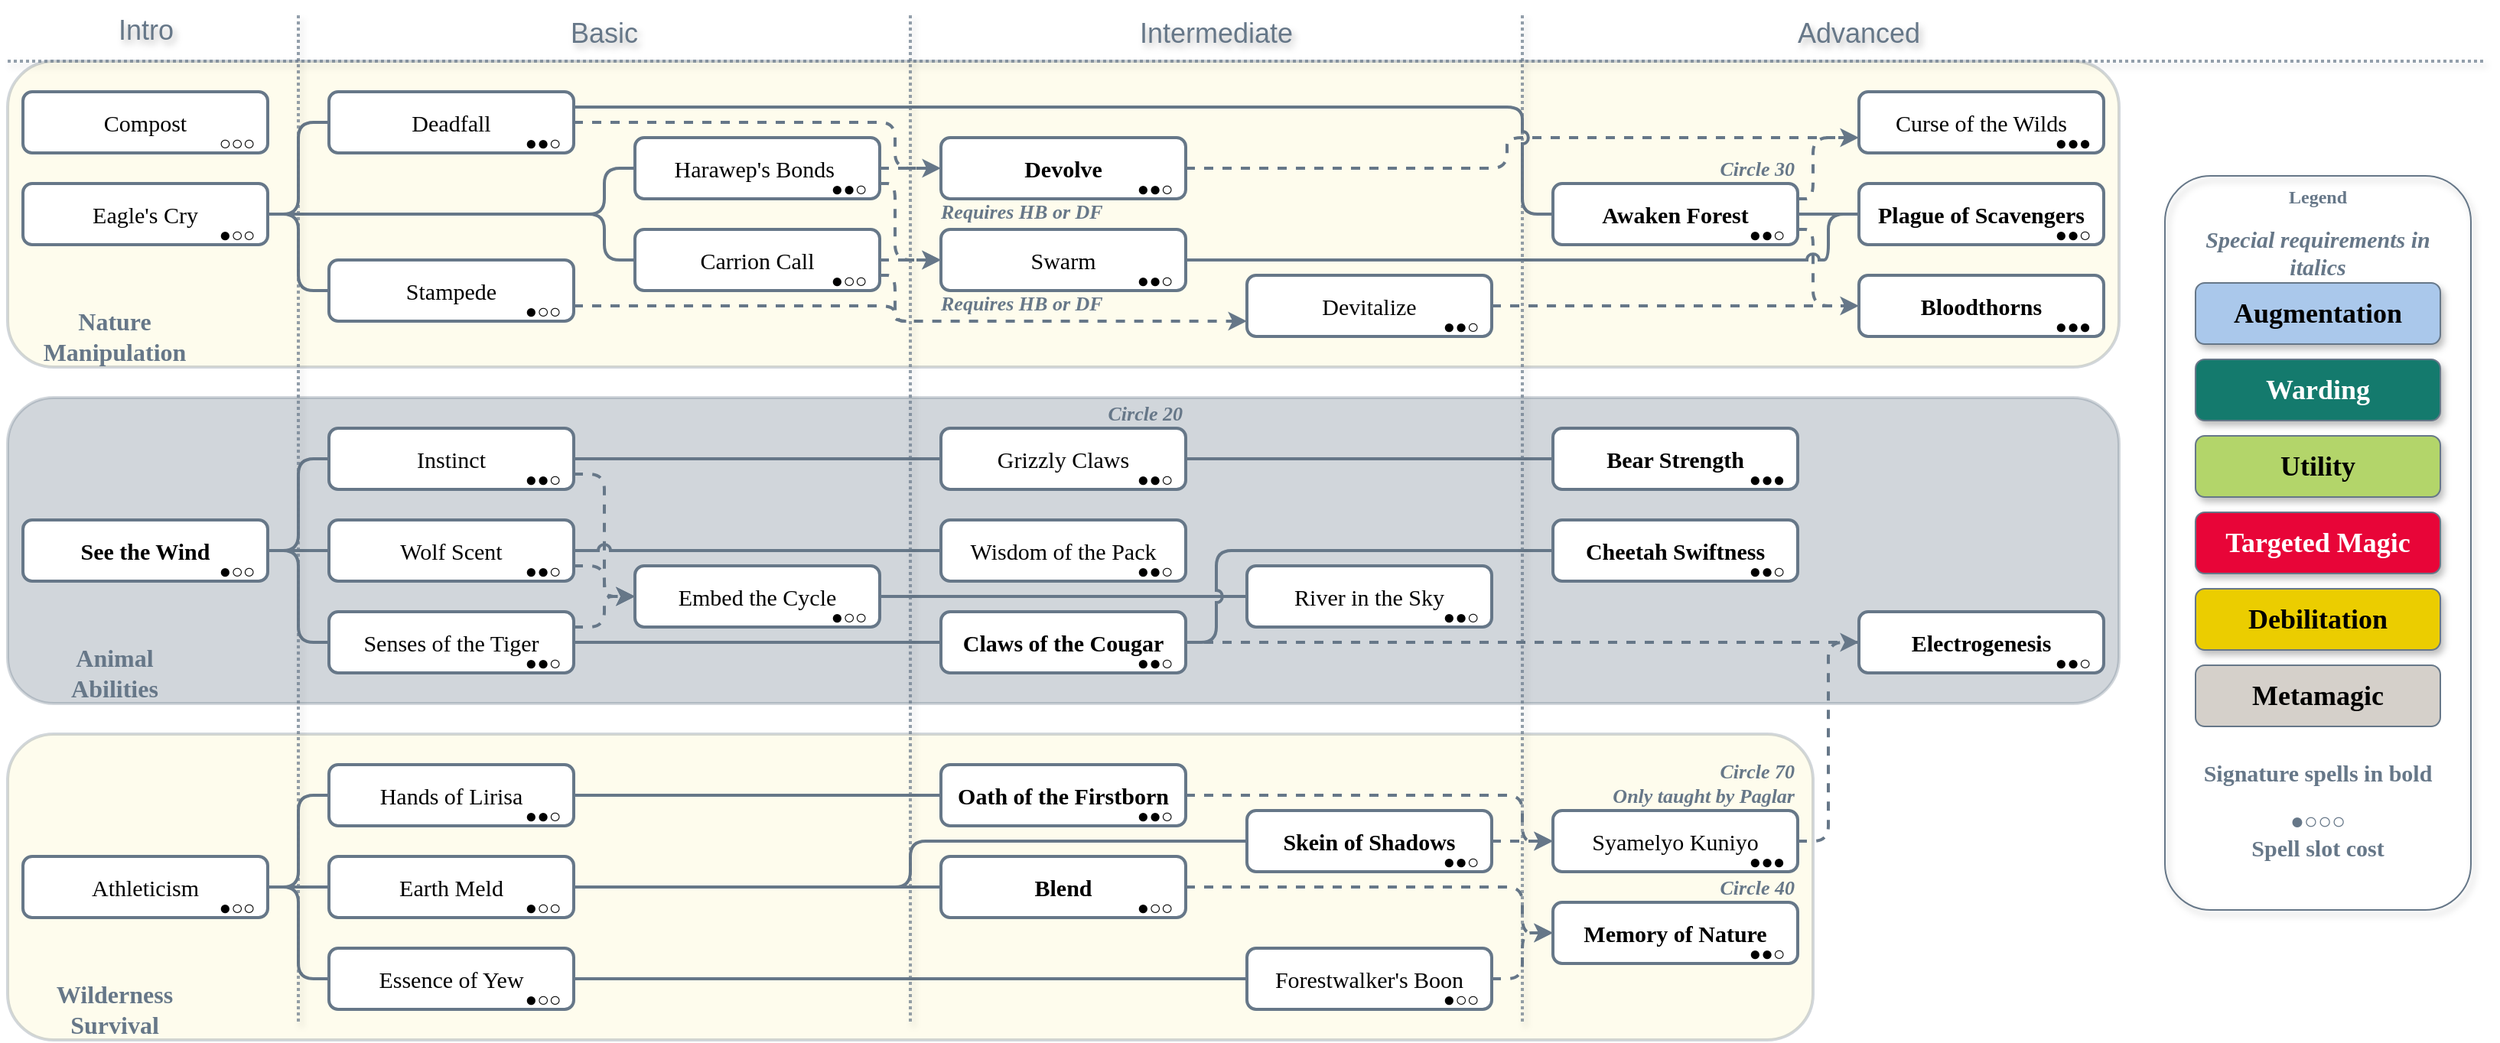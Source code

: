 <mxfile version="25.0.3">
  <diagram name="Page-1" id="PuFN-wMOv0jWiG4jprAx">
    <mxGraphModel dx="568" dy="330" grid="1" gridSize="10" guides="1" tooltips="1" connect="1" arrows="1" fold="1" page="1" pageScale="1" pageWidth="1640" pageHeight="680" background="none" math="0" shadow="0">
      <root>
        <mxCell id="0" />
        <mxCell id="DKlUDa0g7rmCu-vv5rfz-316" value="Spellbook borders" style="locked=1;" parent="0" />
        <mxCell id="DKlUDa0g7rmCu-vv5rfz-317" value="" style="rounded=1;fontFamily=Helvetica;fontSize=11;fontColor=default;labelBackgroundColor=none;fillColor=#FCF4C4;strokeColor=#667788;opacity=30;glass=0;shadow=0;align=center;verticalAlign=middle;gradientColor=none;strokeWidth=2;" parent="DKlUDa0g7rmCu-vv5rfz-316" vertex="1">
          <mxGeometry x="10" y="40" width="1380" height="200" as="geometry" />
        </mxCell>
        <mxCell id="DKlUDa0g7rmCu-vv5rfz-318" value="" style="rounded=1;fontFamily=Helvetica;fontSize=11;fontColor=default;labelBackgroundColor=none;fillColor=#667788;strokeColor=#667788;opacity=30;glass=0;shadow=0;align=center;verticalAlign=middle;gradientColor=none;strokeWidth=2;" parent="DKlUDa0g7rmCu-vv5rfz-316" vertex="1">
          <mxGeometry x="10" y="260" width="1380" height="200" as="geometry" />
        </mxCell>
        <mxCell id="DKlUDa0g7rmCu-vv5rfz-319" value="" style="rounded=1;fontFamily=Helvetica;fontSize=11;fontColor=default;labelBackgroundColor=none;fillColor=#FCF4C4;strokeColor=#667788;opacity=30;glass=0;shadow=0;align=center;verticalAlign=middle;gradientColor=none;strokeWidth=2;" parent="DKlUDa0g7rmCu-vv5rfz-316" vertex="1">
          <mxGeometry x="10" y="480" width="1180" height="200" as="geometry" />
        </mxCell>
        <mxCell id="4LNg5v-IOajOxHjOTWhF-1" value="Animal&#xa;Abilities" style="text;align=center;verticalAlign=middle;whiteSpace=wrap;rounded=0;fontStyle=1;fontSize=16;fontFamily=Georgia;fontColor=#667788;strokeColor=none;" parent="DKlUDa0g7rmCu-vv5rfz-316" vertex="1">
          <mxGeometry x="10" y="420" width="140" height="40" as="geometry" />
        </mxCell>
        <mxCell id="4LNg5v-IOajOxHjOTWhF-2" value="Wilderness&#xa;Survival" style="text;align=center;verticalAlign=middle;whiteSpace=wrap;rounded=0;fontStyle=1;fontSize=16;fontFamily=Georgia;fontColor=#667788;strokeColor=none;" parent="DKlUDa0g7rmCu-vv5rfz-316" vertex="1">
          <mxGeometry x="10" y="640" width="140" height="40" as="geometry" />
        </mxCell>
        <mxCell id="4LNg5v-IOajOxHjOTWhF-4" value="Nature&#xa;Manipulation" style="text;align=center;verticalAlign=middle;whiteSpace=wrap;rounded=0;fontStyle=1;fontSize=16;fontFamily=Georgia;fontColor=#667788;strokeColor=none;" parent="DKlUDa0g7rmCu-vv5rfz-316" vertex="1">
          <mxGeometry x="10" y="200" width="140" height="40" as="geometry" />
        </mxCell>
        <mxCell id="DKlUDa0g7rmCu-vv5rfz-14" value="Shapes and Lines" style="" parent="0" />
        <mxCell id="CoPnodNDMeY2YXLun1O6-29" style="edgeStyle=orthogonalEdgeStyle;shape=connector;curved=0;rounded=1;orthogonalLoop=1;jettySize=auto;html=1;exitX=1;exitY=0.5;exitDx=0;exitDy=0;entryX=0;entryY=0.75;entryDx=0;entryDy=0;strokeColor=#667788;strokeWidth=2;align=center;verticalAlign=middle;fontFamily=Helvetica;fontSize=15;fontColor=default;labelBackgroundColor=none;endArrow=none;endFill=0;dashed=1;jumpStyle=arc;" edge="1" parent="DKlUDa0g7rmCu-vv5rfz-14" source="CoPnodNDMeY2YXLun1O6-9" target="CoPnodNDMeY2YXLun1O6-15">
          <mxGeometry relative="1" as="geometry">
            <Array as="points">
              <mxPoint x="990" y="110" />
              <mxPoint x="990" y="90" />
            </Array>
          </mxGeometry>
        </mxCell>
        <mxCell id="CoPnodNDMeY2YXLun1O6-32" style="edgeStyle=orthogonalEdgeStyle;shape=connector;curved=0;rounded=1;orthogonalLoop=1;jettySize=auto;html=1;exitX=1;exitY=0.75;exitDx=0;exitDy=0;entryX=0;entryY=0.5;entryDx=0;entryDy=0;strokeColor=#667788;strokeWidth=2;align=center;verticalAlign=middle;fontFamily=Helvetica;fontSize=15;fontColor=default;labelBackgroundColor=none;endArrow=classic;endFill=1;jumpStyle=arc;dashed=1;" edge="1" parent="DKlUDa0g7rmCu-vv5rfz-14" source="CoPnodNDMeY2YXLun1O6-12">
          <mxGeometry relative="1" as="geometry">
            <mxPoint x="1200" y="90" as="sourcePoint" />
            <mxPoint x="1240" y="200.0" as="targetPoint" />
            <Array as="points">
              <mxPoint x="1190" y="150" />
              <mxPoint x="1190" y="200" />
            </Array>
          </mxGeometry>
        </mxCell>
        <mxCell id="DKlUDa0g7rmCu-vv5rfz-31" value="Compost" style="rounded=1;strokeWidth=2;strokeColor=#667788;textShadow=0;labelBackgroundColor=none;whiteSpace=wrap;fontSize=15;fontFamily=Georgia;" parent="DKlUDa0g7rmCu-vv5rfz-14" vertex="1">
          <mxGeometry x="20" y="60" width="160" height="40" as="geometry" />
        </mxCell>
        <mxCell id="CoPnodNDMeY2YXLun1O6-16" style="edgeStyle=orthogonalEdgeStyle;rounded=1;orthogonalLoop=1;jettySize=auto;html=1;exitX=1;exitY=0.5;exitDx=0;exitDy=0;entryX=0;entryY=0.5;entryDx=0;entryDy=0;fontFamily=Helvetica;fontSize=15;fontColor=default;labelBackgroundColor=none;curved=0;strokeWidth=2;strokeColor=#667788;endArrow=none;endFill=0;jumpStyle=arc;" edge="1" parent="DKlUDa0g7rmCu-vv5rfz-14" source="CoPnodNDMeY2YXLun1O6-2" target="CoPnodNDMeY2YXLun1O6-4">
          <mxGeometry relative="1" as="geometry">
            <Array as="points">
              <mxPoint x="400" y="140" />
              <mxPoint x="400" y="170" />
            </Array>
          </mxGeometry>
        </mxCell>
        <mxCell id="CoPnodNDMeY2YXLun1O6-17" style="edgeStyle=orthogonalEdgeStyle;shape=connector;curved=0;rounded=1;orthogonalLoop=1;jettySize=auto;html=1;exitX=1;exitY=0.5;exitDx=0;exitDy=0;entryX=0;entryY=0.5;entryDx=0;entryDy=0;strokeColor=#667788;strokeWidth=2;align=center;verticalAlign=middle;fontFamily=Helvetica;fontSize=15;fontColor=default;labelBackgroundColor=none;endArrow=none;endFill=0;jumpStyle=arc;" edge="1" parent="DKlUDa0g7rmCu-vv5rfz-14" source="CoPnodNDMeY2YXLun1O6-2" target="CoPnodNDMeY2YXLun1O6-5">
          <mxGeometry relative="1" as="geometry">
            <Array as="points">
              <mxPoint x="200" y="140" />
              <mxPoint x="200" y="80" />
            </Array>
          </mxGeometry>
        </mxCell>
        <mxCell id="CoPnodNDMeY2YXLun1O6-18" style="edgeStyle=orthogonalEdgeStyle;shape=connector;curved=0;rounded=1;orthogonalLoop=1;jettySize=auto;html=1;exitX=1;exitY=0.5;exitDx=0;exitDy=0;entryX=0;entryY=0.5;entryDx=0;entryDy=0;strokeColor=#667788;strokeWidth=2;align=center;verticalAlign=middle;fontFamily=Helvetica;fontSize=15;fontColor=default;labelBackgroundColor=none;endArrow=none;endFill=0;jumpStyle=arc;" edge="1" parent="DKlUDa0g7rmCu-vv5rfz-14" source="CoPnodNDMeY2YXLun1O6-2" target="CoPnodNDMeY2YXLun1O6-6">
          <mxGeometry relative="1" as="geometry">
            <Array as="points">
              <mxPoint x="400" y="140" />
              <mxPoint x="400" y="110" />
            </Array>
          </mxGeometry>
        </mxCell>
        <mxCell id="CoPnodNDMeY2YXLun1O6-19" style="edgeStyle=orthogonalEdgeStyle;shape=connector;curved=0;rounded=1;orthogonalLoop=1;jettySize=auto;html=1;exitX=1;exitY=0.5;exitDx=0;exitDy=0;entryX=0;entryY=0.5;entryDx=0;entryDy=0;strokeColor=#667788;strokeWidth=2;align=center;verticalAlign=middle;fontFamily=Helvetica;fontSize=15;fontColor=default;labelBackgroundColor=none;endArrow=none;endFill=0;jumpStyle=arc;" edge="1" parent="DKlUDa0g7rmCu-vv5rfz-14" source="CoPnodNDMeY2YXLun1O6-2" target="CoPnodNDMeY2YXLun1O6-7">
          <mxGeometry relative="1" as="geometry">
            <Array as="points">
              <mxPoint x="200" y="140" />
              <mxPoint x="200" y="190" />
            </Array>
          </mxGeometry>
        </mxCell>
        <mxCell id="CoPnodNDMeY2YXLun1O6-2" value="Eagle&#39;s Cry" style="rounded=1;whiteSpace=wrap;strokeWidth=2;strokeColor=#667788;textShadow=0;labelBackgroundColor=none;align=center;verticalAlign=middle;fontFamily=Georgia;fontSize=15;fontColor=default;fillColor=default;" vertex="1" parent="DKlUDa0g7rmCu-vv5rfz-14">
          <mxGeometry x="20" y="120" width="160" height="40" as="geometry" />
        </mxCell>
        <mxCell id="CoPnodNDMeY2YXLun1O6-24" style="edgeStyle=orthogonalEdgeStyle;shape=connector;curved=0;rounded=1;orthogonalLoop=1;jettySize=auto;html=1;exitX=1;exitY=0.5;exitDx=0;exitDy=0;entryX=0;entryY=0.5;entryDx=0;entryDy=0;strokeColor=#667788;strokeWidth=2;align=center;verticalAlign=middle;fontFamily=Helvetica;fontSize=15;fontColor=default;labelBackgroundColor=none;endArrow=classic;endFill=1;dashed=1;jumpStyle=arc;" edge="1" parent="DKlUDa0g7rmCu-vv5rfz-14" source="CoPnodNDMeY2YXLun1O6-4" target="CoPnodNDMeY2YXLun1O6-10">
          <mxGeometry relative="1" as="geometry">
            <Array as="points">
              <mxPoint x="600" y="170" />
              <mxPoint x="600" y="170" />
            </Array>
          </mxGeometry>
        </mxCell>
        <mxCell id="CoPnodNDMeY2YXLun1O6-25" style="edgeStyle=orthogonalEdgeStyle;shape=connector;curved=0;rounded=1;orthogonalLoop=1;jettySize=auto;html=1;exitX=1;exitY=0.75;exitDx=0;exitDy=0;entryX=0;entryY=0.75;entryDx=0;entryDy=0;strokeColor=#667788;strokeWidth=2;align=center;verticalAlign=middle;fontFamily=Helvetica;fontSize=15;fontColor=default;labelBackgroundColor=none;endArrow=classic;endFill=1;dashed=1;jumpStyle=arc;" edge="1" parent="DKlUDa0g7rmCu-vv5rfz-14" source="CoPnodNDMeY2YXLun1O6-7" target="CoPnodNDMeY2YXLun1O6-8">
          <mxGeometry relative="1" as="geometry">
            <Array as="points">
              <mxPoint x="590" y="200" />
              <mxPoint x="590" y="210" />
            </Array>
          </mxGeometry>
        </mxCell>
        <mxCell id="CoPnodNDMeY2YXLun1O6-88" style="edgeStyle=orthogonalEdgeStyle;shape=connector;curved=0;rounded=1;orthogonalLoop=1;jettySize=auto;html=1;exitX=1;exitY=0.75;exitDx=0;exitDy=0;strokeColor=#667788;strokeWidth=2;align=center;verticalAlign=middle;fontFamily=Helvetica;fontSize=15;fontColor=default;labelBackgroundColor=none;endArrow=none;endFill=0;dashed=1;" edge="1" parent="DKlUDa0g7rmCu-vv5rfz-14" source="CoPnodNDMeY2YXLun1O6-4">
          <mxGeometry relative="1" as="geometry">
            <mxPoint x="600" y="210" as="targetPoint" />
            <Array as="points">
              <mxPoint x="590" y="180" />
              <mxPoint x="590" y="210" />
            </Array>
          </mxGeometry>
        </mxCell>
        <mxCell id="CoPnodNDMeY2YXLun1O6-4" value="Carrion Call" style="rounded=1;whiteSpace=wrap;strokeWidth=2;strokeColor=#667788;textShadow=0;labelBackgroundColor=none;fontSize=15;fontFamily=Georgia;" vertex="1" parent="DKlUDa0g7rmCu-vv5rfz-14">
          <mxGeometry x="420" y="150" width="160" height="40" as="geometry" />
        </mxCell>
        <mxCell id="CoPnodNDMeY2YXLun1O6-22" style="edgeStyle=orthogonalEdgeStyle;shape=connector;curved=0;rounded=1;orthogonalLoop=1;jettySize=auto;html=1;exitX=1;exitY=0.5;exitDx=0;exitDy=0;entryX=0;entryY=0.5;entryDx=0;entryDy=0;strokeColor=#667788;strokeWidth=2;align=center;verticalAlign=middle;fontFamily=Helvetica;fontSize=15;fontColor=default;labelBackgroundColor=none;endArrow=none;endFill=0;dashed=1;jumpStyle=arc;" edge="1" parent="DKlUDa0g7rmCu-vv5rfz-14" source="CoPnodNDMeY2YXLun1O6-5" target="CoPnodNDMeY2YXLun1O6-9">
          <mxGeometry relative="1" as="geometry">
            <Array as="points">
              <mxPoint x="590" y="80" />
              <mxPoint x="590" y="110" />
            </Array>
          </mxGeometry>
        </mxCell>
        <mxCell id="CoPnodNDMeY2YXLun1O6-5" value="Deadfall" style="rounded=1;whiteSpace=wrap;strokeWidth=2;strokeColor=#667788;textShadow=0;labelBackgroundColor=none;fontSize=15;fontFamily=Georgia;" vertex="1" parent="DKlUDa0g7rmCu-vv5rfz-14">
          <mxGeometry x="220" y="60" width="160" height="40" as="geometry" />
        </mxCell>
        <mxCell id="CoPnodNDMeY2YXLun1O6-21" style="edgeStyle=orthogonalEdgeStyle;shape=connector;curved=0;rounded=1;orthogonalLoop=1;jettySize=auto;html=1;exitX=1;exitY=0.5;exitDx=0;exitDy=0;entryX=0;entryY=0.5;entryDx=0;entryDy=0;strokeColor=#667788;strokeWidth=2;align=center;verticalAlign=middle;fontFamily=Helvetica;fontSize=15;fontColor=default;labelBackgroundColor=none;endArrow=classic;endFill=1;dashed=1;jumpStyle=arc;" edge="1" parent="DKlUDa0g7rmCu-vv5rfz-14" source="CoPnodNDMeY2YXLun1O6-6" target="CoPnodNDMeY2YXLun1O6-9">
          <mxGeometry relative="1" as="geometry" />
        </mxCell>
        <mxCell id="CoPnodNDMeY2YXLun1O6-23" style="edgeStyle=orthogonalEdgeStyle;shape=connector;curved=0;rounded=1;orthogonalLoop=1;jettySize=auto;html=1;exitX=1;exitY=0.75;exitDx=0;exitDy=0;entryX=0;entryY=0.5;entryDx=0;entryDy=0;strokeColor=#667788;strokeWidth=2;align=center;verticalAlign=middle;fontFamily=Helvetica;fontSize=15;fontColor=default;labelBackgroundColor=none;endArrow=classic;endFill=1;dashed=1;jumpStyle=arc;" edge="1" parent="DKlUDa0g7rmCu-vv5rfz-14" source="CoPnodNDMeY2YXLun1O6-6" target="CoPnodNDMeY2YXLun1O6-10">
          <mxGeometry relative="1" as="geometry">
            <Array as="points">
              <mxPoint x="590" y="120" />
              <mxPoint x="590" y="170" />
            </Array>
          </mxGeometry>
        </mxCell>
        <mxCell id="CoPnodNDMeY2YXLun1O6-6" value="Harawep&#39;s Bonds " style="rounded=1;whiteSpace=wrap;strokeWidth=2;strokeColor=#667788;textShadow=0;labelBackgroundColor=none;fontSize=15;fontFamily=Georgia;" vertex="1" parent="DKlUDa0g7rmCu-vv5rfz-14">
          <mxGeometry x="420" y="90" width="160" height="40" as="geometry" />
        </mxCell>
        <mxCell id="CoPnodNDMeY2YXLun1O6-33" style="edgeStyle=orthogonalEdgeStyle;shape=connector;curved=0;rounded=1;orthogonalLoop=1;jettySize=auto;html=1;exitX=1;exitY=0.5;exitDx=0;exitDy=0;entryX=0;entryY=0.5;entryDx=0;entryDy=0;strokeColor=#667788;strokeWidth=2;align=center;verticalAlign=middle;fontFamily=Helvetica;fontSize=15;fontColor=default;labelBackgroundColor=none;endArrow=classic;endFill=1;jumpStyle=arc;dashed=1;" edge="1" parent="DKlUDa0g7rmCu-vv5rfz-14" source="CoPnodNDMeY2YXLun1O6-8" target="CoPnodNDMeY2YXLun1O6-13">
          <mxGeometry relative="1" as="geometry" />
        </mxCell>
        <mxCell id="CoPnodNDMeY2YXLun1O6-8" value="Devitalize" style="rounded=1;whiteSpace=wrap;strokeWidth=2;strokeColor=#667788;textShadow=0;labelBackgroundColor=none;fontSize=15;fontFamily=Georgia;" vertex="1" parent="DKlUDa0g7rmCu-vv5rfz-14">
          <mxGeometry x="820" y="180" width="160" height="40" as="geometry" />
        </mxCell>
        <mxCell id="CoPnodNDMeY2YXLun1O6-9" value="Devolve" style="rounded=1;whiteSpace=wrap;strokeWidth=2;strokeColor=#667788;textShadow=0;labelBackgroundColor=none;fontSize=15;fontFamily=Georgia;fontStyle=1" vertex="1" parent="DKlUDa0g7rmCu-vv5rfz-14">
          <mxGeometry x="620" y="90" width="160" height="40" as="geometry" />
        </mxCell>
        <mxCell id="CoPnodNDMeY2YXLun1O6-31" style="edgeStyle=orthogonalEdgeStyle;shape=connector;curved=0;rounded=1;orthogonalLoop=1;jettySize=auto;html=1;exitX=1;exitY=0.5;exitDx=0;exitDy=0;entryX=0;entryY=0.5;entryDx=0;entryDy=0;strokeColor=#667788;strokeWidth=2;align=center;verticalAlign=middle;fontFamily=Helvetica;fontSize=15;fontColor=default;labelBackgroundColor=none;endArrow=none;endFill=0;jumpStyle=arc;" edge="1" parent="DKlUDa0g7rmCu-vv5rfz-14" source="CoPnodNDMeY2YXLun1O6-10" target="CoPnodNDMeY2YXLun1O6-27">
          <mxGeometry relative="1" as="geometry">
            <Array as="points">
              <mxPoint x="1200" y="170" />
              <mxPoint x="1200" y="140" />
            </Array>
          </mxGeometry>
        </mxCell>
        <mxCell id="CoPnodNDMeY2YXLun1O6-10" value="Swarm" style="rounded=1;whiteSpace=wrap;strokeWidth=2;strokeColor=#667788;textShadow=0;labelBackgroundColor=none;fontSize=15;fontFamily=Georgia;" vertex="1" parent="DKlUDa0g7rmCu-vv5rfz-14">
          <mxGeometry x="620" y="150" width="160" height="40" as="geometry" />
        </mxCell>
        <mxCell id="CoPnodNDMeY2YXLun1O6-28" style="edgeStyle=orthogonalEdgeStyle;shape=connector;curved=0;rounded=1;orthogonalLoop=1;jettySize=auto;html=1;exitX=1;exitY=0.25;exitDx=0;exitDy=0;entryX=0;entryY=0.75;entryDx=0;entryDy=0;strokeColor=#667788;strokeWidth=2;align=center;verticalAlign=middle;fontFamily=Helvetica;fontSize=15;fontColor=default;labelBackgroundColor=none;endArrow=classic;endFill=1;dashed=1;jumpStyle=arc;" edge="1" parent="DKlUDa0g7rmCu-vv5rfz-14" source="CoPnodNDMeY2YXLun1O6-12" target="CoPnodNDMeY2YXLun1O6-15">
          <mxGeometry relative="1" as="geometry">
            <Array as="points">
              <mxPoint x="1190" y="130" />
              <mxPoint x="1190" y="90" />
            </Array>
          </mxGeometry>
        </mxCell>
        <mxCell id="CoPnodNDMeY2YXLun1O6-30" style="edgeStyle=orthogonalEdgeStyle;shape=connector;curved=0;rounded=1;orthogonalLoop=1;jettySize=auto;html=1;exitX=1;exitY=0.5;exitDx=0;exitDy=0;entryX=0;entryY=0.5;entryDx=0;entryDy=0;strokeColor=#667788;strokeWidth=2;align=center;verticalAlign=middle;fontFamily=Helvetica;fontSize=15;fontColor=default;labelBackgroundColor=none;endArrow=none;endFill=0;jumpStyle=arc;" edge="1" parent="DKlUDa0g7rmCu-vv5rfz-14" source="CoPnodNDMeY2YXLun1O6-12" target="CoPnodNDMeY2YXLun1O6-27">
          <mxGeometry relative="1" as="geometry">
            <Array as="points" />
          </mxGeometry>
        </mxCell>
        <mxCell id="CoPnodNDMeY2YXLun1O6-12" value="Awaken Forest" style="rounded=1;whiteSpace=wrap;strokeWidth=2;strokeColor=#667788;textShadow=0;labelBackgroundColor=none;fontSize=15;fontFamily=Georgia;fontStyle=1" vertex="1" parent="DKlUDa0g7rmCu-vv5rfz-14">
          <mxGeometry x="1020" y="120" width="160" height="40" as="geometry" />
        </mxCell>
        <mxCell id="CoPnodNDMeY2YXLun1O6-13" value="Bloodthorns" style="rounded=1;whiteSpace=wrap;strokeWidth=2;strokeColor=#667788;textShadow=0;labelBackgroundColor=none;fontSize=15;fontFamily=Georgia;fontStyle=1" vertex="1" parent="DKlUDa0g7rmCu-vv5rfz-14">
          <mxGeometry x="1220" y="180" width="160" height="40" as="geometry" />
        </mxCell>
        <mxCell id="CoPnodNDMeY2YXLun1O6-15" value="Curse of the Wilds" style="rounded=1;whiteSpace=wrap;strokeWidth=2;strokeColor=#667788;textShadow=0;labelBackgroundColor=none;fontSize=15;fontFamily=Georgia;" vertex="1" parent="DKlUDa0g7rmCu-vv5rfz-14">
          <mxGeometry x="1220" y="60" width="160" height="40" as="geometry" />
        </mxCell>
        <mxCell id="CoPnodNDMeY2YXLun1O6-27" value="Plague of Scavengers" style="rounded=1;whiteSpace=wrap;strokeWidth=2;strokeColor=#667788;textShadow=0;labelBackgroundColor=none;fontSize=15;fontFamily=Georgia;align=center;verticalAlign=middle;fontStyle=1" vertex="1" parent="DKlUDa0g7rmCu-vv5rfz-14">
          <mxGeometry x="1220" y="120" width="160" height="40" as="geometry" />
        </mxCell>
        <mxCell id="CoPnodNDMeY2YXLun1O6-49" style="edgeStyle=orthogonalEdgeStyle;shape=connector;curved=0;rounded=1;orthogonalLoop=1;jettySize=auto;html=1;exitX=1;exitY=0.5;exitDx=0;exitDy=0;entryX=0;entryY=0.5;entryDx=0;entryDy=0;strokeColor=#667788;strokeWidth=2;align=center;verticalAlign=middle;fontFamily=Helvetica;fontSize=15;fontColor=default;labelBackgroundColor=none;endArrow=none;endFill=0;jumpStyle=arc;" edge="1" parent="DKlUDa0g7rmCu-vv5rfz-14" source="CoPnodNDMeY2YXLun1O6-36" target="CoPnodNDMeY2YXLun1O6-40">
          <mxGeometry relative="1" as="geometry" />
        </mxCell>
        <mxCell id="CoPnodNDMeY2YXLun1O6-50" style="edgeStyle=orthogonalEdgeStyle;shape=connector;curved=0;rounded=1;orthogonalLoop=1;jettySize=auto;html=1;exitX=1;exitY=0.5;exitDx=0;exitDy=0;entryX=0;entryY=0.5;entryDx=0;entryDy=0;strokeColor=#667788;strokeWidth=2;align=center;verticalAlign=middle;fontFamily=Helvetica;fontSize=15;fontColor=default;labelBackgroundColor=none;endArrow=none;endFill=0;jumpStyle=arc;" edge="1" parent="DKlUDa0g7rmCu-vv5rfz-14" source="CoPnodNDMeY2YXLun1O6-36" target="CoPnodNDMeY2YXLun1O6-38">
          <mxGeometry relative="1" as="geometry" />
        </mxCell>
        <mxCell id="CoPnodNDMeY2YXLun1O6-51" style="edgeStyle=orthogonalEdgeStyle;shape=connector;curved=0;rounded=1;orthogonalLoop=1;jettySize=auto;html=1;exitX=1;exitY=0.5;exitDx=0;exitDy=0;entryX=0;entryY=0.5;entryDx=0;entryDy=0;strokeColor=#667788;strokeWidth=2;align=center;verticalAlign=middle;fontFamily=Helvetica;fontSize=15;fontColor=default;labelBackgroundColor=none;endArrow=none;endFill=0;jumpStyle=arc;" edge="1" parent="DKlUDa0g7rmCu-vv5rfz-14" source="CoPnodNDMeY2YXLun1O6-36" target="CoPnodNDMeY2YXLun1O6-39">
          <mxGeometry relative="1" as="geometry" />
        </mxCell>
        <mxCell id="CoPnodNDMeY2YXLun1O6-36" value="See the Wind" style="rounded=1;strokeWidth=2;strokeColor=#667788;textShadow=0;labelBackgroundColor=none;whiteSpace=wrap;fontSize=15;fontFamily=Georgia;fontStyle=1" vertex="1" parent="DKlUDa0g7rmCu-vv5rfz-14">
          <mxGeometry x="20" y="340" width="160" height="40" as="geometry" />
        </mxCell>
        <mxCell id="CoPnodNDMeY2YXLun1O6-59" style="edgeStyle=orthogonalEdgeStyle;shape=connector;curved=0;rounded=1;orthogonalLoop=1;jettySize=auto;html=1;exitX=1;exitY=0.5;exitDx=0;exitDy=0;entryX=0;entryY=0.5;entryDx=0;entryDy=0;strokeColor=#667788;strokeWidth=2;align=center;verticalAlign=middle;fontFamily=Helvetica;fontSize=15;fontColor=default;labelBackgroundColor=none;endArrow=none;endFill=0;jumpStyle=arc;" edge="1" parent="DKlUDa0g7rmCu-vv5rfz-14" source="CoPnodNDMeY2YXLun1O6-37" target="CoPnodNDMeY2YXLun1O6-43">
          <mxGeometry relative="1" as="geometry" />
        </mxCell>
        <mxCell id="CoPnodNDMeY2YXLun1O6-37" value="Embed the Cycle" style="rounded=1;strokeWidth=2;strokeColor=#667788;textShadow=0;labelBackgroundColor=none;whiteSpace=wrap;fontSize=15;fontFamily=Georgia;" vertex="1" parent="DKlUDa0g7rmCu-vv5rfz-14">
          <mxGeometry x="420" y="370" width="160" height="40" as="geometry" />
        </mxCell>
        <mxCell id="CoPnodNDMeY2YXLun1O6-53" style="edgeStyle=orthogonalEdgeStyle;shape=connector;curved=0;rounded=1;orthogonalLoop=1;jettySize=auto;html=1;exitX=1;exitY=0.75;exitDx=0;exitDy=0;entryX=0;entryY=0.5;entryDx=0;entryDy=0;strokeColor=#667788;strokeWidth=2;align=center;verticalAlign=middle;fontFamily=Helvetica;fontSize=15;fontColor=default;labelBackgroundColor=none;endArrow=classic;endFill=1;dashed=1;jumpStyle=arc;" edge="1" parent="DKlUDa0g7rmCu-vv5rfz-14" source="CoPnodNDMeY2YXLun1O6-38" target="CoPnodNDMeY2YXLun1O6-37">
          <mxGeometry relative="1" as="geometry" />
        </mxCell>
        <mxCell id="CoPnodNDMeY2YXLun1O6-55" style="edgeStyle=orthogonalEdgeStyle;shape=connector;curved=0;rounded=1;orthogonalLoop=1;jettySize=auto;html=1;exitX=1;exitY=0.5;exitDx=0;exitDy=0;entryX=0;entryY=0.5;entryDx=0;entryDy=0;strokeColor=#667788;strokeWidth=2;align=center;verticalAlign=middle;fontFamily=Helvetica;fontSize=15;fontColor=default;labelBackgroundColor=none;endArrow=none;endFill=0;jumpStyle=arc;" edge="1" parent="DKlUDa0g7rmCu-vv5rfz-14" source="CoPnodNDMeY2YXLun1O6-38" target="CoPnodNDMeY2YXLun1O6-42">
          <mxGeometry relative="1" as="geometry">
            <Array as="points" />
          </mxGeometry>
        </mxCell>
        <mxCell id="CoPnodNDMeY2YXLun1O6-38" value="Instinct" style="rounded=1;whiteSpace=wrap;strokeWidth=2;strokeColor=#667788;textShadow=0;labelBackgroundColor=none;align=center;verticalAlign=middle;fontFamily=Georgia;fontSize=15;fontColor=default;fillColor=default;" vertex="1" parent="DKlUDa0g7rmCu-vv5rfz-14">
          <mxGeometry x="220" y="280" width="160" height="40" as="geometry" />
        </mxCell>
        <mxCell id="CoPnodNDMeY2YXLun1O6-54" style="edgeStyle=orthogonalEdgeStyle;shape=connector;curved=0;rounded=1;orthogonalLoop=1;jettySize=auto;html=1;exitX=1;exitY=0.25;exitDx=0;exitDy=0;entryX=0;entryY=0.5;entryDx=0;entryDy=0;strokeColor=#667788;strokeWidth=2;align=center;verticalAlign=middle;fontFamily=Helvetica;fontSize=15;fontColor=default;labelBackgroundColor=none;endArrow=classic;endFill=1;dashed=1;jumpStyle=arc;" edge="1" parent="DKlUDa0g7rmCu-vv5rfz-14" source="CoPnodNDMeY2YXLun1O6-39" target="CoPnodNDMeY2YXLun1O6-37">
          <mxGeometry relative="1" as="geometry" />
        </mxCell>
        <mxCell id="CoPnodNDMeY2YXLun1O6-58" style="edgeStyle=orthogonalEdgeStyle;shape=connector;curved=0;rounded=1;orthogonalLoop=1;jettySize=auto;html=1;exitX=1;exitY=0.5;exitDx=0;exitDy=0;entryX=0;entryY=0.5;entryDx=0;entryDy=0;strokeColor=#667788;strokeWidth=2;align=center;verticalAlign=middle;fontFamily=Helvetica;fontSize=15;fontColor=default;labelBackgroundColor=none;endArrow=none;endFill=0;jumpStyle=arc;" edge="1" parent="DKlUDa0g7rmCu-vv5rfz-14" source="CoPnodNDMeY2YXLun1O6-39" target="CoPnodNDMeY2YXLun1O6-41">
          <mxGeometry relative="1" as="geometry" />
        </mxCell>
        <mxCell id="CoPnodNDMeY2YXLun1O6-39" value="Senses of the Tiger" style="rounded=1;strokeWidth=2;strokeColor=#667788;textShadow=0;labelBackgroundColor=none;whiteSpace=wrap;fontSize=15;fontFamily=Georgia;" vertex="1" parent="DKlUDa0g7rmCu-vv5rfz-14">
          <mxGeometry x="220" y="400" width="160" height="40" as="geometry" />
        </mxCell>
        <mxCell id="CoPnodNDMeY2YXLun1O6-52" style="edgeStyle=orthogonalEdgeStyle;shape=connector;curved=0;rounded=1;orthogonalLoop=1;jettySize=auto;html=1;exitX=1;exitY=0.75;exitDx=0;exitDy=0;entryX=0;entryY=0.5;entryDx=0;entryDy=0;strokeColor=#667788;strokeWidth=2;align=center;verticalAlign=middle;fontFamily=Helvetica;fontSize=15;fontColor=default;labelBackgroundColor=none;endArrow=classic;endFill=1;dashed=1;jumpStyle=arc;" edge="1" parent="DKlUDa0g7rmCu-vv5rfz-14" source="CoPnodNDMeY2YXLun1O6-40" target="CoPnodNDMeY2YXLun1O6-37">
          <mxGeometry relative="1" as="geometry" />
        </mxCell>
        <mxCell id="CoPnodNDMeY2YXLun1O6-57" style="edgeStyle=orthogonalEdgeStyle;shape=connector;curved=0;rounded=1;orthogonalLoop=1;jettySize=auto;html=1;exitX=1;exitY=0.5;exitDx=0;exitDy=0;entryX=0;entryY=0.5;entryDx=0;entryDy=0;strokeColor=#667788;strokeWidth=2;align=center;verticalAlign=middle;fontFamily=Helvetica;fontSize=15;fontColor=default;labelBackgroundColor=none;endArrow=none;endFill=0;jumpStyle=arc;" edge="1" parent="DKlUDa0g7rmCu-vv5rfz-14" source="CoPnodNDMeY2YXLun1O6-40" target="CoPnodNDMeY2YXLun1O6-44">
          <mxGeometry relative="1" as="geometry" />
        </mxCell>
        <mxCell id="CoPnodNDMeY2YXLun1O6-40" value="Wolf Scent" style="rounded=1;whiteSpace=wrap;strokeWidth=2;strokeColor=#667788;textShadow=0;labelBackgroundColor=none;align=center;verticalAlign=middle;fontFamily=Georgia;fontSize=15;fontColor=default;fillColor=default;" vertex="1" parent="DKlUDa0g7rmCu-vv5rfz-14">
          <mxGeometry x="220" y="340" width="160" height="40" as="geometry" />
        </mxCell>
        <mxCell id="CoPnodNDMeY2YXLun1O6-61" style="edgeStyle=orthogonalEdgeStyle;shape=connector;curved=0;rounded=1;orthogonalLoop=1;jettySize=auto;html=1;exitX=1;exitY=0.5;exitDx=0;exitDy=0;entryX=0;entryY=0.5;entryDx=0;entryDy=0;strokeColor=#667788;strokeWidth=2;align=center;verticalAlign=middle;fontFamily=Helvetica;fontSize=15;fontColor=default;labelBackgroundColor=none;endArrow=none;endFill=0;jumpStyle=arc;" edge="1" parent="DKlUDa0g7rmCu-vv5rfz-14" source="CoPnodNDMeY2YXLun1O6-41" target="CoPnodNDMeY2YXLun1O6-46">
          <mxGeometry relative="1" as="geometry">
            <Array as="points">
              <mxPoint x="800" y="420" />
              <mxPoint x="800" y="360" />
            </Array>
          </mxGeometry>
        </mxCell>
        <mxCell id="CoPnodNDMeY2YXLun1O6-62" style="edgeStyle=orthogonalEdgeStyle;shape=connector;curved=0;rounded=1;orthogonalLoop=1;jettySize=auto;html=1;exitX=1;exitY=0.5;exitDx=0;exitDy=0;entryX=0;entryY=0.5;entryDx=0;entryDy=0;strokeColor=#667788;strokeWidth=2;align=center;verticalAlign=middle;fontFamily=Helvetica;fontSize=15;fontColor=default;labelBackgroundColor=none;endArrow=classic;endFill=1;dashed=1;jumpStyle=arc;" edge="1" parent="DKlUDa0g7rmCu-vv5rfz-14" source="CoPnodNDMeY2YXLun1O6-41" target="CoPnodNDMeY2YXLun1O6-45">
          <mxGeometry relative="1" as="geometry" />
        </mxCell>
        <mxCell id="CoPnodNDMeY2YXLun1O6-41" value="Claws of the Cougar" style="rounded=1;strokeWidth=2;strokeColor=#667788;textShadow=0;labelBackgroundColor=none;whiteSpace=wrap;fontSize=15;fontFamily=Georgia;fontStyle=1" vertex="1" parent="DKlUDa0g7rmCu-vv5rfz-14">
          <mxGeometry x="620" y="400" width="160" height="40" as="geometry" />
        </mxCell>
        <mxCell id="CoPnodNDMeY2YXLun1O6-60" style="edgeStyle=orthogonalEdgeStyle;shape=connector;curved=0;rounded=1;orthogonalLoop=1;jettySize=auto;html=1;exitX=1;exitY=0.5;exitDx=0;exitDy=0;entryX=0;entryY=0.5;entryDx=0;entryDy=0;strokeColor=#667788;strokeWidth=2;align=center;verticalAlign=middle;fontFamily=Helvetica;fontSize=15;fontColor=default;labelBackgroundColor=none;endArrow=none;endFill=0;jumpStyle=arc;" edge="1" parent="DKlUDa0g7rmCu-vv5rfz-14" source="CoPnodNDMeY2YXLun1O6-42" target="CoPnodNDMeY2YXLun1O6-47">
          <mxGeometry relative="1" as="geometry" />
        </mxCell>
        <mxCell id="CoPnodNDMeY2YXLun1O6-42" value="Grizzly Claws" style="rounded=1;whiteSpace=wrap;strokeWidth=2;strokeColor=#667788;textShadow=0;labelBackgroundColor=none;align=center;verticalAlign=middle;fontFamily=Georgia;fontSize=15;fontColor=default;fillColor=default;" vertex="1" parent="DKlUDa0g7rmCu-vv5rfz-14">
          <mxGeometry x="620" y="280" width="160" height="40" as="geometry" />
        </mxCell>
        <mxCell id="CoPnodNDMeY2YXLun1O6-43" value="River in the Sky" style="rounded=1;strokeWidth=2;strokeColor=#667788;textShadow=0;labelBackgroundColor=none;whiteSpace=wrap;fontSize=15;fontFamily=Georgia;" vertex="1" parent="DKlUDa0g7rmCu-vv5rfz-14">
          <mxGeometry x="820" y="370" width="160" height="40" as="geometry" />
        </mxCell>
        <mxCell id="CoPnodNDMeY2YXLun1O6-44" value="Wisdom of the Pack" style="rounded=1;whiteSpace=wrap;strokeWidth=2;strokeColor=#667788;textShadow=0;labelBackgroundColor=none;align=center;verticalAlign=middle;fontFamily=Georgia;fontSize=15;fontColor=default;fillColor=default;" vertex="1" parent="DKlUDa0g7rmCu-vv5rfz-14">
          <mxGeometry x="620" y="340" width="160" height="40" as="geometry" />
        </mxCell>
        <mxCell id="CoPnodNDMeY2YXLun1O6-45" value="Electrogenesis" style="rounded=1;strokeWidth=2;strokeColor=#667788;textShadow=0;labelBackgroundColor=none;whiteSpace=wrap;fontSize=15;fontFamily=Georgia;fontStyle=1" vertex="1" parent="DKlUDa0g7rmCu-vv5rfz-14">
          <mxGeometry x="1220" y="400" width="160" height="40" as="geometry" />
        </mxCell>
        <mxCell id="CoPnodNDMeY2YXLun1O6-46" value="Cheetah Swiftness" style="rounded=1;whiteSpace=wrap;strokeWidth=2;strokeColor=#667788;textShadow=0;labelBackgroundColor=none;align=center;verticalAlign=middle;fontFamily=Georgia;fontSize=15;fontColor=default;fillColor=default;fontStyle=1" vertex="1" parent="DKlUDa0g7rmCu-vv5rfz-14">
          <mxGeometry x="1020" y="340" width="160" height="40" as="geometry" />
        </mxCell>
        <mxCell id="CoPnodNDMeY2YXLun1O6-47" value="Bear Strength" style="rounded=1;strokeWidth=2;strokeColor=#667788;textShadow=0;labelBackgroundColor=none;whiteSpace=wrap;fontSize=15;fontFamily=Georgia;fontStyle=1" vertex="1" parent="DKlUDa0g7rmCu-vv5rfz-14">
          <mxGeometry x="1020" y="280" width="160" height="40" as="geometry" />
        </mxCell>
        <mxCell id="CoPnodNDMeY2YXLun1O6-56" style="edgeStyle=orthogonalEdgeStyle;shape=connector;curved=0;rounded=1;orthogonalLoop=1;jettySize=auto;html=1;exitX=1;exitY=0.25;exitDx=0;exitDy=0;entryX=1;entryY=0.5;entryDx=0;entryDy=0;strokeColor=#667788;strokeWidth=2;align=center;verticalAlign=middle;fontFamily=Helvetica;fontSize=15;fontColor=default;labelBackgroundColor=none;endArrow=none;endFill=0;jumpStyle=arc;" edge="1" parent="DKlUDa0g7rmCu-vv5rfz-14" source="CoPnodNDMeY2YXLun1O6-38" target="CoPnodNDMeY2YXLun1O6-38">
          <mxGeometry relative="1" as="geometry" />
        </mxCell>
        <mxCell id="CoPnodNDMeY2YXLun1O6-82" style="edgeStyle=orthogonalEdgeStyle;shape=connector;curved=0;rounded=1;orthogonalLoop=1;jettySize=auto;html=1;exitX=1;exitY=0.5;exitDx=0;exitDy=0;entryX=0;entryY=0.5;entryDx=0;entryDy=0;strokeColor=#667788;strokeWidth=2;align=center;verticalAlign=middle;fontFamily=Helvetica;fontSize=15;fontColor=default;labelBackgroundColor=none;endArrow=none;endFill=0;" edge="1" parent="DKlUDa0g7rmCu-vv5rfz-14" source="CoPnodNDMeY2YXLun1O6-63" target="CoPnodNDMeY2YXLun1O6-66">
          <mxGeometry relative="1" as="geometry" />
        </mxCell>
        <mxCell id="CoPnodNDMeY2YXLun1O6-83" style="edgeStyle=orthogonalEdgeStyle;shape=connector;curved=0;rounded=1;orthogonalLoop=1;jettySize=auto;html=1;exitX=1;exitY=0.5;exitDx=0;exitDy=0;entryX=0;entryY=0.5;entryDx=0;entryDy=0;strokeColor=#667788;strokeWidth=2;align=center;verticalAlign=middle;fontFamily=Helvetica;fontSize=15;fontColor=default;labelBackgroundColor=none;endArrow=none;endFill=0;" edge="1" parent="DKlUDa0g7rmCu-vv5rfz-14" source="CoPnodNDMeY2YXLun1O6-63" target="CoPnodNDMeY2YXLun1O6-65">
          <mxGeometry relative="1" as="geometry" />
        </mxCell>
        <mxCell id="CoPnodNDMeY2YXLun1O6-84" style="edgeStyle=orthogonalEdgeStyle;shape=connector;curved=0;rounded=1;orthogonalLoop=1;jettySize=auto;html=1;exitX=1;exitY=0.5;exitDx=0;exitDy=0;entryX=0;entryY=0.5;entryDx=0;entryDy=0;strokeColor=#667788;strokeWidth=2;align=center;verticalAlign=middle;fontFamily=Helvetica;fontSize=15;fontColor=default;labelBackgroundColor=none;endArrow=none;endFill=0;" edge="1" parent="DKlUDa0g7rmCu-vv5rfz-14" source="CoPnodNDMeY2YXLun1O6-63" target="CoPnodNDMeY2YXLun1O6-64">
          <mxGeometry relative="1" as="geometry" />
        </mxCell>
        <mxCell id="CoPnodNDMeY2YXLun1O6-63" value="Athleticism" style="rounded=1;strokeWidth=2;strokeColor=#667788;textShadow=0;labelBackgroundColor=none;whiteSpace=wrap;fontSize=15;fontFamily=Georgia;fontStyle=0" vertex="1" parent="DKlUDa0g7rmCu-vv5rfz-14">
          <mxGeometry x="20" y="560" width="160" height="40" as="geometry" />
        </mxCell>
        <mxCell id="CoPnodNDMeY2YXLun1O6-78" style="edgeStyle=orthogonalEdgeStyle;shape=connector;curved=0;rounded=1;orthogonalLoop=1;jettySize=auto;html=1;exitX=1;exitY=0.5;exitDx=0;exitDy=0;entryX=0;entryY=0.5;entryDx=0;entryDy=0;strokeColor=#667788;strokeWidth=2;align=center;verticalAlign=middle;fontFamily=Helvetica;fontSize=15;fontColor=default;labelBackgroundColor=none;endArrow=none;endFill=0;jumpStyle=arc;" edge="1" parent="DKlUDa0g7rmCu-vv5rfz-14" source="CoPnodNDMeY2YXLun1O6-64" target="CoPnodNDMeY2YXLun1O6-67">
          <mxGeometry relative="1" as="geometry" />
        </mxCell>
        <mxCell id="CoPnodNDMeY2YXLun1O6-79" style="edgeStyle=orthogonalEdgeStyle;shape=connector;curved=0;rounded=1;orthogonalLoop=1;jettySize=auto;html=1;exitX=1;exitY=0.5;exitDx=0;exitDy=0;entryX=0;entryY=0.5;entryDx=0;entryDy=0;strokeColor=#667788;strokeWidth=2;align=center;verticalAlign=middle;fontFamily=Helvetica;fontSize=15;fontColor=default;labelBackgroundColor=none;endArrow=none;endFill=0;jumpStyle=arc;" edge="1" parent="DKlUDa0g7rmCu-vv5rfz-14" source="CoPnodNDMeY2YXLun1O6-64" target="CoPnodNDMeY2YXLun1O6-70">
          <mxGeometry relative="1" as="geometry">
            <Array as="points">
              <mxPoint x="600" y="580" />
              <mxPoint x="600" y="550" />
            </Array>
          </mxGeometry>
        </mxCell>
        <mxCell id="CoPnodNDMeY2YXLun1O6-64" value="Earth Meld" style="rounded=1;strokeWidth=2;strokeColor=#667788;textShadow=0;labelBackgroundColor=none;whiteSpace=wrap;fontSize=15;fontFamily=Georgia;fontStyle=0" vertex="1" parent="DKlUDa0g7rmCu-vv5rfz-14">
          <mxGeometry x="220" y="560" width="160" height="40" as="geometry" />
        </mxCell>
        <mxCell id="CoPnodNDMeY2YXLun1O6-77" style="edgeStyle=orthogonalEdgeStyle;shape=connector;curved=0;rounded=1;orthogonalLoop=1;jettySize=auto;html=1;exitX=1;exitY=0.5;exitDx=0;exitDy=0;entryX=0;entryY=0.5;entryDx=0;entryDy=0;strokeColor=#667788;strokeWidth=2;align=center;verticalAlign=middle;fontFamily=Helvetica;fontSize=15;fontColor=default;labelBackgroundColor=none;endArrow=none;endFill=0;jumpStyle=arc;" edge="1" parent="DKlUDa0g7rmCu-vv5rfz-14" source="CoPnodNDMeY2YXLun1O6-65" target="CoPnodNDMeY2YXLun1O6-68">
          <mxGeometry relative="1" as="geometry" />
        </mxCell>
        <mxCell id="CoPnodNDMeY2YXLun1O6-65" value="Essence of Yew" style="rounded=1;strokeWidth=2;strokeColor=#667788;textShadow=0;labelBackgroundColor=none;whiteSpace=wrap;fontSize=15;fontFamily=Georgia;fontStyle=0" vertex="1" parent="DKlUDa0g7rmCu-vv5rfz-14">
          <mxGeometry x="220" y="620" width="160" height="40" as="geometry" />
        </mxCell>
        <mxCell id="CoPnodNDMeY2YXLun1O6-80" style="edgeStyle=orthogonalEdgeStyle;shape=connector;curved=0;rounded=1;orthogonalLoop=1;jettySize=auto;html=1;exitX=1;exitY=0.5;exitDx=0;exitDy=0;entryX=0;entryY=0.5;entryDx=0;entryDy=0;strokeColor=#667788;strokeWidth=2;align=center;verticalAlign=middle;fontFamily=Helvetica;fontSize=15;fontColor=default;labelBackgroundColor=none;endArrow=none;endFill=0;jumpStyle=arc;" edge="1" parent="DKlUDa0g7rmCu-vv5rfz-14" source="CoPnodNDMeY2YXLun1O6-66" target="CoPnodNDMeY2YXLun1O6-69">
          <mxGeometry relative="1" as="geometry" />
        </mxCell>
        <mxCell id="CoPnodNDMeY2YXLun1O6-66" value="Hands of Lirisa" style="rounded=1;strokeWidth=2;strokeColor=#667788;textShadow=0;labelBackgroundColor=none;whiteSpace=wrap;fontSize=15;fontFamily=Georgia;fontStyle=0" vertex="1" parent="DKlUDa0g7rmCu-vv5rfz-14">
          <mxGeometry x="220" y="500" width="160" height="40" as="geometry" />
        </mxCell>
        <mxCell id="CoPnodNDMeY2YXLun1O6-74" style="edgeStyle=orthogonalEdgeStyle;shape=connector;curved=0;rounded=1;orthogonalLoop=1;jettySize=auto;html=1;exitX=1;exitY=0.5;exitDx=0;exitDy=0;entryX=0;entryY=0.5;entryDx=0;entryDy=0;strokeColor=#667788;strokeWidth=2;align=center;verticalAlign=middle;fontFamily=Helvetica;fontSize=15;fontColor=default;labelBackgroundColor=none;endArrow=classic;endFill=1;dashed=1;jumpStyle=arc;" edge="1" parent="DKlUDa0g7rmCu-vv5rfz-14" source="CoPnodNDMeY2YXLun1O6-67" target="CoPnodNDMeY2YXLun1O6-72">
          <mxGeometry relative="1" as="geometry">
            <Array as="points">
              <mxPoint x="1000" y="580" />
              <mxPoint x="1000" y="610" />
            </Array>
          </mxGeometry>
        </mxCell>
        <mxCell id="CoPnodNDMeY2YXLun1O6-67" value="Blend" style="rounded=1;strokeWidth=2;strokeColor=#667788;textShadow=0;labelBackgroundColor=none;whiteSpace=wrap;fontSize=15;fontFamily=Georgia;fontStyle=1" vertex="1" parent="DKlUDa0g7rmCu-vv5rfz-14">
          <mxGeometry x="620" y="560" width="160" height="40" as="geometry" />
        </mxCell>
        <mxCell id="CoPnodNDMeY2YXLun1O6-73" style="edgeStyle=orthogonalEdgeStyle;shape=connector;curved=0;rounded=1;orthogonalLoop=1;jettySize=auto;html=1;exitX=1;exitY=0.5;exitDx=0;exitDy=0;entryX=0;entryY=0.5;entryDx=0;entryDy=0;strokeColor=#667788;strokeWidth=2;align=center;verticalAlign=middle;fontFamily=Helvetica;fontSize=15;fontColor=default;labelBackgroundColor=none;endArrow=classic;endFill=1;dashed=1;jumpStyle=arc;" edge="1" parent="DKlUDa0g7rmCu-vv5rfz-14" source="CoPnodNDMeY2YXLun1O6-68" target="CoPnodNDMeY2YXLun1O6-72">
          <mxGeometry relative="1" as="geometry" />
        </mxCell>
        <mxCell id="CoPnodNDMeY2YXLun1O6-68" value="Forestwalker&#39;s Boon" style="rounded=1;strokeWidth=2;strokeColor=#667788;textShadow=0;labelBackgroundColor=none;whiteSpace=wrap;fontSize=15;fontFamily=Georgia;fontStyle=0" vertex="1" parent="DKlUDa0g7rmCu-vv5rfz-14">
          <mxGeometry x="820" y="620" width="160" height="40" as="geometry" />
        </mxCell>
        <mxCell id="CoPnodNDMeY2YXLun1O6-76" style="edgeStyle=orthogonalEdgeStyle;shape=connector;curved=0;rounded=1;orthogonalLoop=1;jettySize=auto;html=1;exitX=1;exitY=0.5;exitDx=0;exitDy=0;entryX=0;entryY=0.5;entryDx=0;entryDy=0;strokeColor=#667788;strokeWidth=2;align=center;verticalAlign=middle;fontFamily=Helvetica;fontSize=15;fontColor=default;labelBackgroundColor=none;endArrow=classic;endFill=1;dashed=1;jumpStyle=arc;" edge="1" parent="DKlUDa0g7rmCu-vv5rfz-14" source="CoPnodNDMeY2YXLun1O6-69" target="CoPnodNDMeY2YXLun1O6-71">
          <mxGeometry relative="1" as="geometry">
            <Array as="points">
              <mxPoint x="1000" y="520" />
              <mxPoint x="1000" y="550" />
            </Array>
          </mxGeometry>
        </mxCell>
        <mxCell id="CoPnodNDMeY2YXLun1O6-69" value="Oath of the Firstborn" style="rounded=1;strokeWidth=2;strokeColor=#667788;textShadow=0;labelBackgroundColor=none;whiteSpace=wrap;fontSize=15;fontFamily=Georgia;fontStyle=1" vertex="1" parent="DKlUDa0g7rmCu-vv5rfz-14">
          <mxGeometry x="620" y="500" width="160" height="40" as="geometry" />
        </mxCell>
        <mxCell id="CoPnodNDMeY2YXLun1O6-75" style="edgeStyle=orthogonalEdgeStyle;shape=connector;curved=0;rounded=1;orthogonalLoop=1;jettySize=auto;html=1;exitX=1;exitY=0.5;exitDx=0;exitDy=0;entryX=0;entryY=0.5;entryDx=0;entryDy=0;strokeColor=#667788;strokeWidth=2;align=center;verticalAlign=middle;fontFamily=Helvetica;fontSize=15;fontColor=default;labelBackgroundColor=none;endArrow=classic;endFill=1;dashed=1;jumpStyle=arc;" edge="1" parent="DKlUDa0g7rmCu-vv5rfz-14" source="CoPnodNDMeY2YXLun1O6-70" target="CoPnodNDMeY2YXLun1O6-71">
          <mxGeometry relative="1" as="geometry" />
        </mxCell>
        <mxCell id="CoPnodNDMeY2YXLun1O6-70" value="Skein of Shadows" style="rounded=1;strokeWidth=2;strokeColor=#667788;textShadow=0;labelBackgroundColor=none;whiteSpace=wrap;fontSize=15;fontFamily=Georgia;fontStyle=1" vertex="1" parent="DKlUDa0g7rmCu-vv5rfz-14">
          <mxGeometry x="820" y="530" width="160" height="40" as="geometry" />
        </mxCell>
        <mxCell id="CoPnodNDMeY2YXLun1O6-81" style="edgeStyle=orthogonalEdgeStyle;shape=connector;curved=0;rounded=1;orthogonalLoop=1;jettySize=auto;html=1;exitX=1;exitY=0.5;exitDx=0;exitDy=0;entryX=0;entryY=0.5;entryDx=0;entryDy=0;strokeColor=#667788;strokeWidth=2;align=center;verticalAlign=middle;fontFamily=Helvetica;fontSize=15;fontColor=default;labelBackgroundColor=none;endArrow=none;endFill=0;dashed=1;jumpStyle=arc;" edge="1" parent="DKlUDa0g7rmCu-vv5rfz-14" source="CoPnodNDMeY2YXLun1O6-71" target="CoPnodNDMeY2YXLun1O6-45">
          <mxGeometry relative="1" as="geometry" />
        </mxCell>
        <mxCell id="CoPnodNDMeY2YXLun1O6-71" value="Syamelyo Kuniyo" style="rounded=1;strokeWidth=2;strokeColor=#667788;textShadow=0;labelBackgroundColor=none;whiteSpace=wrap;fontSize=15;fontFamily=Georgia;fontStyle=0" vertex="1" parent="DKlUDa0g7rmCu-vv5rfz-14">
          <mxGeometry x="1020" y="530" width="160" height="40" as="geometry" />
        </mxCell>
        <mxCell id="CoPnodNDMeY2YXLun1O6-72" value="Memory of Nature" style="rounded=1;strokeWidth=2;strokeColor=#667788;textShadow=0;labelBackgroundColor=none;whiteSpace=wrap;fontSize=15;fontFamily=Georgia;fontStyle=1" vertex="1" parent="DKlUDa0g7rmCu-vv5rfz-14">
          <mxGeometry x="1020" y="590" width="160" height="40" as="geometry" />
        </mxCell>
        <mxCell id="CoPnodNDMeY2YXLun1O6-7" value="Stampede" style="rounded=1;whiteSpace=wrap;strokeWidth=2;strokeColor=#667788;textShadow=0;labelBackgroundColor=none;fontSize=15;fontFamily=Georgia;" vertex="1" parent="DKlUDa0g7rmCu-vv5rfz-14">
          <mxGeometry x="220" y="170" width="160" height="40" as="geometry" />
        </mxCell>
        <mxCell id="CoPnodNDMeY2YXLun1O6-20" style="edgeStyle=orthogonalEdgeStyle;shape=connector;curved=0;rounded=1;orthogonalLoop=1;jettySize=auto;html=1;exitX=1;exitY=0.25;exitDx=0;exitDy=0;entryX=0;entryY=0.5;entryDx=0;entryDy=0;strokeColor=#667788;strokeWidth=2;align=center;verticalAlign=middle;fontFamily=Helvetica;fontSize=15;fontColor=default;labelBackgroundColor=none;endArrow=none;endFill=0;jumpStyle=arc;" edge="1" parent="DKlUDa0g7rmCu-vv5rfz-14" source="CoPnodNDMeY2YXLun1O6-5" target="CoPnodNDMeY2YXLun1O6-12">
          <mxGeometry relative="1" as="geometry">
            <Array as="points">
              <mxPoint x="1000" y="70" />
              <mxPoint x="1000" y="140" />
            </Array>
          </mxGeometry>
        </mxCell>
        <mxCell id="1" style="locked=1;" parent="0" />
        <mxCell id="-dR2T00Uhgw3VuPTZwKf-42" value="" style="html=1;rounded=0;strokeWidth=2;endArrow=none;endFill=0;dashed=1;labelBackgroundColor=none;shadow=1;movable=1;resizable=1;rotatable=1;deletable=1;editable=1;locked=0;connectable=1;fontColor=default;strokeColor=#667788;opacity=70;dashPattern=1 1;" parent="1" edge="1">
          <mxGeometry width="100" relative="1" as="geometry">
            <mxPoint x="200" y="10" as="sourcePoint" />
            <mxPoint x="200" y="670" as="targetPoint" />
          </mxGeometry>
        </mxCell>
        <mxCell id="-dR2T00Uhgw3VuPTZwKf-54" value="" style="html=1;rounded=0;strokeWidth=2;endArrow=none;endFill=0;dashed=1;exitX=0.633;exitY=0;exitDx=0;exitDy=0;exitPerimeter=0;labelBackgroundColor=none;shadow=1;movable=1;resizable=1;rotatable=1;deletable=1;editable=1;locked=0;connectable=1;fontColor=default;strokeColor=#667788;opacity=70;dashPattern=1 1;" parent="1" edge="1">
          <mxGeometry width="100" relative="1" as="geometry">
            <mxPoint x="1000" y="10" as="sourcePoint" />
            <mxPoint x="1000" y="670" as="targetPoint" />
          </mxGeometry>
        </mxCell>
        <mxCell id="-dR2T00Uhgw3VuPTZwKf-70" value="" style="html=1;rounded=0;strokeWidth=2;endArrow=none;endFill=0;dashed=1;labelBackgroundColor=none;shadow=1;movable=1;resizable=1;rotatable=1;deletable=1;editable=1;locked=0;connectable=1;fontColor=default;strokeColor=#667788;opacity=70;dashPattern=1 1;" parent="1" edge="1">
          <mxGeometry width="100" relative="1" as="geometry">
            <mxPoint x="10" y="40" as="sourcePoint" />
            <mxPoint x="1630" y="40" as="targetPoint" />
          </mxGeometry>
        </mxCell>
        <mxCell id="DKlUDa0g7rmCu-vv5rfz-8" value="" style="html=1;rounded=0;strokeWidth=2;endArrow=none;endFill=0;dashed=1;labelBackgroundColor=none;shadow=1;movable=1;resizable=1;rotatable=1;deletable=1;editable=1;locked=0;connectable=1;fontColor=default;strokeColor=#667788;opacity=70;dashPattern=1 1;" parent="1" edge="1">
          <mxGeometry width="100" relative="1" as="geometry">
            <mxPoint x="600" y="10" as="sourcePoint" />
            <mxPoint x="600" y="670" as="targetPoint" />
          </mxGeometry>
        </mxCell>
        <mxCell id="DKlUDa0g7rmCu-vv5rfz-415" value="Basic" style="text;align=center;verticalAlign=middle;resizable=0;points=[];autosize=0;strokeColor=none;fillColor=none;fontFamily=Helvetica;fontSize=18;fontColor=#667788;labelBackgroundColor=none;textShadow=1;" parent="1" vertex="1">
          <mxGeometry x="360" width="80" height="40" as="geometry" />
        </mxCell>
        <mxCell id="DKlUDa0g7rmCu-vv5rfz-416" value="Intermediate" style="text;align=center;verticalAlign=middle;resizable=0;points=[];autosize=0;strokeColor=none;fillColor=none;fontFamily=Helvetica;fontSize=18;fontColor=#667788;labelBackgroundColor=none;textShadow=1;" parent="1" vertex="1">
          <mxGeometry x="740" width="120" height="40" as="geometry" />
        </mxCell>
        <mxCell id="DKlUDa0g7rmCu-vv5rfz-417" value="Intro" style="text;html=1;align=center;verticalAlign=middle;resizable=0;points=[];autosize=0;strokeColor=none;fillColor=none;fontFamily=Helvetica;fontSize=18;fontColor=#667788;labelBackgroundColor=none;textShadow=1;" parent="1" vertex="1">
          <mxGeometry x="60" width="80" height="40" as="geometry" />
        </mxCell>
        <mxCell id="DKlUDa0g7rmCu-vv5rfz-418" value="Advanced" style="text;align=center;verticalAlign=middle;resizable=0;points=[];autosize=0;strokeColor=none;fillColor=none;fontFamily=Helvetica;fontSize=18;fontColor=#667788;labelBackgroundColor=none;textShadow=1;" parent="1" vertex="1">
          <mxGeometry x="1160" width="120" height="40" as="geometry" />
        </mxCell>
        <mxCell id="-dR2T00Uhgw3VuPTZwKf-47" value="Legend" style="rounded=1;fillColor=none;verticalAlign=top;labelBackgroundColor=none;movable=1;resizable=1;rotatable=1;deletable=1;editable=1;locked=0;connectable=1;container=0;fontStyle=1;fontColor=#667788;fontFamily=Georgia;strokeColor=#667788;shadow=1;glass=0;strokeWidth=1;textShadow=0;whiteSpace=wrap;" parent="1" vertex="1">
          <mxGeometry x="1420" y="115" width="200" height="480" as="geometry" />
        </mxCell>
        <mxCell id="-dR2T00Uhgw3VuPTZwKf-555" value="Metamagic" style="rounded=1;whiteSpace=wrap;fillColor=#D5D0CA;labelBackgroundColor=none;movable=1;resizable=1;rotatable=1;deletable=1;editable=1;locked=0;connectable=1;container=0;fontFamily=Georgia;fontSize=18;strokeColor=#667788;shadow=0;glass=0;strokeWidth=1;align=center;fontStyle=1;verticalAlign=middle;fontColor=#000000;textShadow=0;" parent="1" vertex="1">
          <mxGeometry x="1440" y="435" width="160" height="40" as="geometry" />
        </mxCell>
        <mxCell id="DKlUDa0g7rmCu-vv5rfz-169" value="Debilitation" style="rounded=1;whiteSpace=wrap;fillColor=#EBCD00;labelBackgroundColor=none;movable=1;resizable=1;rotatable=1;deletable=1;editable=1;locked=0;connectable=1;container=0;fontFamily=Georgia;fontSize=18;strokeColor=#667788;shadow=1;glass=0;strokeWidth=1;align=center;fontStyle=1;verticalAlign=middle;fontColor=#000000;textShadow=0;" parent="1" vertex="1">
          <mxGeometry x="1440" y="385" width="160" height="40" as="geometry" />
        </mxCell>
        <mxCell id="DKlUDa0g7rmCu-vv5rfz-170" value="Targeted Magic" style="rounded=1;whiteSpace=wrap;fillColor=#E80538;labelBackgroundColor=none;movable=1;resizable=1;rotatable=1;deletable=1;editable=1;locked=0;connectable=1;container=0;fontFamily=Georgia;fontSize=18;strokeColor=#667788;shadow=1;glass=0;strokeWidth=1;align=center;fontStyle=1;verticalAlign=middle;fontColor=#FFFFFF;textShadow=0;" parent="1" vertex="1">
          <mxGeometry x="1440" y="335" width="160" height="40" as="geometry" />
        </mxCell>
        <mxCell id="DKlUDa0g7rmCu-vv5rfz-171" value="Utility" style="rounded=1;whiteSpace=wrap;fillColor=#B3D56A;labelBackgroundColor=none;movable=1;resizable=1;rotatable=1;deletable=1;editable=1;locked=0;connectable=1;container=0;fontFamily=Georgia;fontSize=18;strokeColor=#667788;shadow=1;glass=0;strokeWidth=1;align=center;fontStyle=1;verticalAlign=middle;fontColor=#000000;textShadow=0;" parent="1" vertex="1">
          <mxGeometry x="1440" y="285" width="160" height="40" as="geometry" />
        </mxCell>
        <mxCell id="DKlUDa0g7rmCu-vv5rfz-172" value="Warding" style="rounded=1;whiteSpace=wrap;fillColor=#147a6d;labelBackgroundColor=none;movable=1;resizable=1;rotatable=1;deletable=1;editable=1;locked=0;connectable=1;container=0;fontFamily=Georgia;fontSize=18;strokeColor=#667788;shadow=1;glass=0;strokeWidth=1;align=center;fontStyle=1;verticalAlign=middle;fontColor=#FFFFFF;textShadow=0;" parent="1" vertex="1">
          <mxGeometry x="1440" y="235" width="160" height="40" as="geometry" />
        </mxCell>
        <mxCell id="DKlUDa0g7rmCu-vv5rfz-174" value="Augmentation" style="rounded=1;whiteSpace=wrap;fillColor=#AAC8EB;labelBackgroundColor=none;movable=1;resizable=1;rotatable=1;deletable=1;editable=1;locked=0;connectable=1;container=0;fontFamily=Georgia;fontSize=18;strokeColor=#667788;shadow=1;glass=0;strokeWidth=1;fontColor=#000000;align=center;fontStyle=1;verticalAlign=middle;textShadow=0;" parent="1" vertex="1">
          <mxGeometry x="1440" y="185" width="160" height="40" as="geometry" />
        </mxCell>
        <mxCell id="DKlUDa0g7rmCu-vv5rfz-178" value="Special requirements in italics" style="text;align=center;verticalAlign=middle;whiteSpace=wrap;rounded=1;fontFamily=Georgia;fontSize=15;fontColor=#667788;labelBackgroundColor=none;fontStyle=3;strokeColor=none;shadow=1;glass=0;strokeWidth=1;movable=1;resizable=1;rotatable=1;deletable=1;editable=1;locked=0;connectable=1;" parent="1" vertex="1">
          <mxGeometry x="1440" y="145" width="160" height="40" as="geometry" />
        </mxCell>
        <mxCell id="DKlUDa0g7rmCu-vv5rfz-186" value="Signature spells in bold" style="text;align=center;verticalAlign=middle;whiteSpace=wrap;rounded=1;fontFamily=Georgia;fontSize=15;fontColor=#667788;labelBackgroundColor=none;fontStyle=1;strokeColor=none;shadow=1;glass=0;strokeWidth=1;movable=1;resizable=1;rotatable=1;deletable=1;editable=1;locked=0;connectable=1;" parent="1" vertex="1">
          <mxGeometry x="1440" y="485" width="160" height="40" as="geometry" />
        </mxCell>
        <mxCell id="DKlUDa0g7rmCu-vv5rfz-187" value="●○○○&#xa;Spell slot cost" style="text;align=center;verticalAlign=middle;whiteSpace=wrap;rounded=1;fontFamily=Georgia;fontSize=15;fontColor=#667788;labelBackgroundColor=none;strokeColor=none;shadow=1;glass=0;strokeWidth=1;movable=1;resizable=1;rotatable=1;deletable=1;editable=1;locked=0;connectable=1;fontStyle=1" parent="1" vertex="1">
          <mxGeometry x="1440" y="525" width="160" height="40" as="geometry" />
        </mxCell>
        <mxCell id="DKlUDa0g7rmCu-vv5rfz-188" value="Spell cost bubbles text" style="locked=1;" parent="0" />
        <mxCell id="DKlUDa0g7rmCu-vv5rfz-204" value="●○○" style="text;align=center;verticalAlign=middle;rounded=0;fontFamily=Helvetica;fontSize=13;fontColor=default;labelBackgroundColor=none;spacing=0;spacingTop=0;spacingBottom=-5;fillColor=none;" parent="DKlUDa0g7rmCu-vv5rfz-188" vertex="1">
          <mxGeometry x="140" y="140" width="40" height="20" as="geometry" />
        </mxCell>
        <mxCell id="CoPnodNDMeY2YXLun1O6-89" value="○○○" style="text;align=center;verticalAlign=middle;rounded=0;fontFamily=Helvetica;fontSize=13;fontColor=default;labelBackgroundColor=none;spacing=0;spacingTop=0;spacingBottom=-5;fillColor=none;" vertex="1" parent="DKlUDa0g7rmCu-vv5rfz-188">
          <mxGeometry x="140" y="80" width="40" height="20" as="geometry" />
        </mxCell>
        <mxCell id="CoPnodNDMeY2YXLun1O6-90" value="●○○" style="text;align=center;verticalAlign=middle;rounded=0;fontFamily=Helvetica;fontSize=13;fontColor=default;labelBackgroundColor=none;spacing=0;spacingTop=0;spacingBottom=-5;fillColor=none;" vertex="1" parent="DKlUDa0g7rmCu-vv5rfz-188">
          <mxGeometry x="340" y="190" width="40" height="20" as="geometry" />
        </mxCell>
        <mxCell id="CoPnodNDMeY2YXLun1O6-91" value="●○○" style="text;align=center;verticalAlign=middle;rounded=0;fontFamily=Helvetica;fontSize=13;fontColor=default;labelBackgroundColor=none;spacing=0;spacingTop=0;spacingBottom=-5;fillColor=none;" vertex="1" parent="DKlUDa0g7rmCu-vv5rfz-188">
          <mxGeometry x="540" y="170" width="40" height="20" as="geometry" />
        </mxCell>
        <mxCell id="CoPnodNDMeY2YXLun1O6-92" value="●○○" style="text;align=center;verticalAlign=middle;rounded=0;fontFamily=Helvetica;fontSize=13;fontColor=default;labelBackgroundColor=none;spacing=0;spacingTop=0;spacingBottom=-5;fillColor=none;" vertex="1" parent="DKlUDa0g7rmCu-vv5rfz-188">
          <mxGeometry x="140" y="360" width="40" height="20" as="geometry" />
        </mxCell>
        <mxCell id="CoPnodNDMeY2YXLun1O6-93" value="●○○" style="text;align=center;verticalAlign=middle;rounded=0;fontFamily=Helvetica;fontSize=13;fontColor=default;labelBackgroundColor=none;spacing=0;spacingTop=0;spacingBottom=-5;fillColor=none;" vertex="1" parent="DKlUDa0g7rmCu-vv5rfz-188">
          <mxGeometry x="140" y="580" width="40" height="20" as="geometry" />
        </mxCell>
        <mxCell id="CoPnodNDMeY2YXLun1O6-94" value="●○○" style="text;align=center;verticalAlign=middle;rounded=0;fontFamily=Helvetica;fontSize=13;fontColor=default;labelBackgroundColor=none;spacing=0;spacingTop=0;spacingBottom=-5;fillColor=none;" vertex="1" parent="DKlUDa0g7rmCu-vv5rfz-188">
          <mxGeometry x="340" y="640" width="40" height="20" as="geometry" />
        </mxCell>
        <mxCell id="CoPnodNDMeY2YXLun1O6-95" value="●○○" style="text;align=center;verticalAlign=middle;rounded=0;fontFamily=Helvetica;fontSize=13;fontColor=default;labelBackgroundColor=none;spacing=0;spacingTop=0;spacingBottom=-5;fillColor=none;" vertex="1" parent="DKlUDa0g7rmCu-vv5rfz-188">
          <mxGeometry x="340" y="580" width="40" height="20" as="geometry" />
        </mxCell>
        <mxCell id="CoPnodNDMeY2YXLun1O6-96" value="●○○" style="text;align=center;verticalAlign=middle;rounded=0;fontFamily=Helvetica;fontSize=13;fontColor=default;labelBackgroundColor=none;spacing=0;spacingTop=0;spacingBottom=-5;fillColor=none;" vertex="1" parent="DKlUDa0g7rmCu-vv5rfz-188">
          <mxGeometry x="740" y="580" width="40" height="20" as="geometry" />
        </mxCell>
        <mxCell id="CoPnodNDMeY2YXLun1O6-97" value="●○○" style="text;align=center;verticalAlign=middle;rounded=0;fontFamily=Helvetica;fontSize=13;fontColor=default;labelBackgroundColor=none;spacing=0;spacingTop=0;spacingBottom=-5;fillColor=none;" vertex="1" parent="DKlUDa0g7rmCu-vv5rfz-188">
          <mxGeometry x="940" y="640" width="40" height="20" as="geometry" />
        </mxCell>
        <mxCell id="CoPnodNDMeY2YXLun1O6-98" value="●●○" style="text;align=center;verticalAlign=middle;rounded=0;fontFamily=Helvetica;fontSize=13;fontColor=default;labelBackgroundColor=none;spacing=0;spacingTop=0;spacingBottom=-5;fillColor=none;" vertex="1" parent="DKlUDa0g7rmCu-vv5rfz-188">
          <mxGeometry x="340" y="80" width="40" height="20" as="geometry" />
        </mxCell>
        <mxCell id="CoPnodNDMeY2YXLun1O6-99" value="●●○" style="text;align=center;verticalAlign=middle;rounded=0;fontFamily=Helvetica;fontSize=13;fontColor=default;labelBackgroundColor=none;spacing=0;spacingTop=0;spacingBottom=-5;fillColor=none;" vertex="1" parent="DKlUDa0g7rmCu-vv5rfz-188">
          <mxGeometry x="540" y="110" width="40" height="20" as="geometry" />
        </mxCell>
        <mxCell id="CoPnodNDMeY2YXLun1O6-100" value="●●○" style="text;align=center;verticalAlign=middle;rounded=0;fontFamily=Helvetica;fontSize=13;fontColor=default;labelBackgroundColor=none;spacing=0;spacingTop=0;spacingBottom=-5;fillColor=none;" vertex="1" parent="DKlUDa0g7rmCu-vv5rfz-188">
          <mxGeometry x="740" y="110" width="40" height="20" as="geometry" />
        </mxCell>
        <mxCell id="CoPnodNDMeY2YXLun1O6-101" value="●●○" style="text;align=center;verticalAlign=middle;rounded=0;fontFamily=Helvetica;fontSize=13;fontColor=default;labelBackgroundColor=none;spacing=0;spacingTop=0;spacingBottom=-5;fillColor=none;" vertex="1" parent="DKlUDa0g7rmCu-vv5rfz-188">
          <mxGeometry x="740" y="170" width="40" height="20" as="geometry" />
        </mxCell>
        <mxCell id="CoPnodNDMeY2YXLun1O6-102" value="●●○" style="text;align=center;verticalAlign=middle;rounded=0;fontFamily=Helvetica;fontSize=13;fontColor=default;labelBackgroundColor=none;spacing=0;spacingTop=0;spacingBottom=-5;fillColor=none;" vertex="1" parent="DKlUDa0g7rmCu-vv5rfz-188">
          <mxGeometry x="940" y="200" width="40" height="20" as="geometry" />
        </mxCell>
        <mxCell id="CoPnodNDMeY2YXLun1O6-103" value="●●○" style="text;align=center;verticalAlign=middle;rounded=0;fontFamily=Helvetica;fontSize=13;fontColor=default;labelBackgroundColor=none;spacing=0;spacingTop=0;spacingBottom=-5;fillColor=none;" vertex="1" parent="DKlUDa0g7rmCu-vv5rfz-188">
          <mxGeometry x="1140" y="140" width="40" height="20" as="geometry" />
        </mxCell>
        <mxCell id="CoPnodNDMeY2YXLun1O6-104" value="●●○" style="text;align=center;verticalAlign=middle;rounded=0;fontFamily=Helvetica;fontSize=13;fontColor=default;labelBackgroundColor=none;spacing=0;spacingTop=0;spacingBottom=-5;fillColor=none;" vertex="1" parent="DKlUDa0g7rmCu-vv5rfz-188">
          <mxGeometry x="1340" y="140" width="40" height="20" as="geometry" />
        </mxCell>
        <mxCell id="CoPnodNDMeY2YXLun1O6-105" value="●●○" style="text;align=center;verticalAlign=middle;rounded=0;fontFamily=Helvetica;fontSize=13;fontColor=default;labelBackgroundColor=none;spacing=0;spacingTop=0;spacingBottom=-5;fillColor=none;" vertex="1" parent="DKlUDa0g7rmCu-vv5rfz-188">
          <mxGeometry x="340" y="300" width="40" height="20" as="geometry" />
        </mxCell>
        <mxCell id="CoPnodNDMeY2YXLun1O6-106" value="●●○" style="text;align=center;verticalAlign=middle;rounded=0;fontFamily=Helvetica;fontSize=13;fontColor=default;labelBackgroundColor=none;spacing=0;spacingTop=0;spacingBottom=-5;fillColor=none;" vertex="1" parent="DKlUDa0g7rmCu-vv5rfz-188">
          <mxGeometry x="340" y="360" width="40" height="20" as="geometry" />
        </mxCell>
        <mxCell id="CoPnodNDMeY2YXLun1O6-107" value="●●○" style="text;align=center;verticalAlign=middle;rounded=0;fontFamily=Helvetica;fontSize=13;fontColor=default;labelBackgroundColor=none;spacing=0;spacingTop=0;spacingBottom=-5;fillColor=none;" vertex="1" parent="DKlUDa0g7rmCu-vv5rfz-188">
          <mxGeometry x="340" y="420" width="40" height="20" as="geometry" />
        </mxCell>
        <mxCell id="CoPnodNDMeY2YXLun1O6-108" value="●○○" style="text;align=center;verticalAlign=middle;rounded=0;fontFamily=Helvetica;fontSize=13;fontColor=default;labelBackgroundColor=none;spacing=0;spacingTop=0;spacingBottom=-5;fillColor=none;" vertex="1" parent="DKlUDa0g7rmCu-vv5rfz-188">
          <mxGeometry x="540" y="390" width="40" height="20" as="geometry" />
        </mxCell>
        <mxCell id="CoPnodNDMeY2YXLun1O6-109" value="●●○" style="text;align=center;verticalAlign=middle;rounded=0;fontFamily=Helvetica;fontSize=13;fontColor=default;labelBackgroundColor=none;spacing=0;spacingTop=0;spacingBottom=-5;fillColor=none;" vertex="1" parent="DKlUDa0g7rmCu-vv5rfz-188">
          <mxGeometry x="740" y="300" width="40" height="20" as="geometry" />
        </mxCell>
        <mxCell id="CoPnodNDMeY2YXLun1O6-110" value="●●○" style="text;align=center;verticalAlign=middle;rounded=0;fontFamily=Helvetica;fontSize=13;fontColor=default;labelBackgroundColor=none;spacing=0;spacingTop=0;spacingBottom=-5;fillColor=none;" vertex="1" parent="DKlUDa0g7rmCu-vv5rfz-188">
          <mxGeometry x="740" y="360" width="40" height="20" as="geometry" />
        </mxCell>
        <mxCell id="CoPnodNDMeY2YXLun1O6-111" value="●●○" style="text;align=center;verticalAlign=middle;rounded=0;fontFamily=Helvetica;fontSize=13;fontColor=default;labelBackgroundColor=none;spacing=0;spacingTop=0;spacingBottom=-5;fillColor=none;" vertex="1" parent="DKlUDa0g7rmCu-vv5rfz-188">
          <mxGeometry x="740" y="420" width="40" height="20" as="geometry" />
        </mxCell>
        <mxCell id="CoPnodNDMeY2YXLun1O6-112" value="●●○" style="text;align=center;verticalAlign=middle;rounded=0;fontFamily=Helvetica;fontSize=13;fontColor=default;labelBackgroundColor=none;spacing=0;spacingTop=0;spacingBottom=-5;fillColor=none;" vertex="1" parent="DKlUDa0g7rmCu-vv5rfz-188">
          <mxGeometry x="940" y="390" width="40" height="20" as="geometry" />
        </mxCell>
        <mxCell id="CoPnodNDMeY2YXLun1O6-113" value="●●○" style="text;align=center;verticalAlign=middle;rounded=0;fontFamily=Helvetica;fontSize=13;fontColor=default;labelBackgroundColor=none;spacing=0;spacingTop=0;spacingBottom=-5;fillColor=none;" vertex="1" parent="DKlUDa0g7rmCu-vv5rfz-188">
          <mxGeometry x="1140" y="360" width="40" height="20" as="geometry" />
        </mxCell>
        <mxCell id="CoPnodNDMeY2YXLun1O6-114" value="●●○" style="text;align=center;verticalAlign=middle;rounded=0;fontFamily=Helvetica;fontSize=13;fontColor=default;labelBackgroundColor=none;spacing=0;spacingTop=0;spacingBottom=-5;fillColor=none;" vertex="1" parent="DKlUDa0g7rmCu-vv5rfz-188">
          <mxGeometry x="340" y="520" width="40" height="20" as="geometry" />
        </mxCell>
        <mxCell id="CoPnodNDMeY2YXLun1O6-115" value="●●○" style="text;align=center;verticalAlign=middle;rounded=0;fontFamily=Helvetica;fontSize=13;fontColor=default;labelBackgroundColor=none;spacing=0;spacingTop=0;spacingBottom=-5;fillColor=none;" vertex="1" parent="DKlUDa0g7rmCu-vv5rfz-188">
          <mxGeometry x="740" y="520" width="40" height="20" as="geometry" />
        </mxCell>
        <mxCell id="CoPnodNDMeY2YXLun1O6-116" value="●●○" style="text;align=center;verticalAlign=middle;rounded=0;fontFamily=Helvetica;fontSize=13;fontColor=default;labelBackgroundColor=none;spacing=0;spacingTop=0;spacingBottom=-5;fillColor=none;" vertex="1" parent="DKlUDa0g7rmCu-vv5rfz-188">
          <mxGeometry x="940" y="550" width="40" height="20" as="geometry" />
        </mxCell>
        <mxCell id="CoPnodNDMeY2YXLun1O6-117" value="●●○" style="text;align=center;verticalAlign=middle;rounded=0;fontFamily=Helvetica;fontSize=13;fontColor=default;labelBackgroundColor=none;spacing=0;spacingTop=0;spacingBottom=-5;fillColor=none;" vertex="1" parent="DKlUDa0g7rmCu-vv5rfz-188">
          <mxGeometry x="1140" y="610" width="40" height="20" as="geometry" />
        </mxCell>
        <mxCell id="CoPnodNDMeY2YXLun1O6-118" value="●●●" style="text;align=center;verticalAlign=middle;rounded=0;fontFamily=Helvetica;fontSize=13;fontColor=default;labelBackgroundColor=none;spacing=0;spacingTop=0;spacingBottom=-5;fillColor=none;" vertex="1" parent="DKlUDa0g7rmCu-vv5rfz-188">
          <mxGeometry x="1140" y="550" width="40" height="20" as="geometry" />
        </mxCell>
        <mxCell id="CoPnodNDMeY2YXLun1O6-119" value="●●●" style="text;align=center;verticalAlign=middle;rounded=0;fontFamily=Helvetica;fontSize=13;fontColor=default;labelBackgroundColor=none;spacing=0;spacingTop=0;spacingBottom=-5;fillColor=none;" vertex="1" parent="DKlUDa0g7rmCu-vv5rfz-188">
          <mxGeometry x="1140" y="300" width="40" height="20" as="geometry" />
        </mxCell>
        <mxCell id="CoPnodNDMeY2YXLun1O6-120" value="●●●" style="text;align=center;verticalAlign=middle;rounded=0;fontFamily=Helvetica;fontSize=13;fontColor=default;labelBackgroundColor=none;spacing=0;spacingTop=0;spacingBottom=-5;fillColor=none;" vertex="1" parent="DKlUDa0g7rmCu-vv5rfz-188">
          <mxGeometry x="1340" y="200" width="40" height="20" as="geometry" />
        </mxCell>
        <mxCell id="CoPnodNDMeY2YXLun1O6-121" value="●●●" style="text;align=center;verticalAlign=middle;rounded=0;fontFamily=Helvetica;fontSize=13;fontColor=default;labelBackgroundColor=none;spacing=0;spacingTop=0;spacingBottom=-5;fillColor=none;" vertex="1" parent="DKlUDa0g7rmCu-vv5rfz-188">
          <mxGeometry x="1340" y="80" width="40" height="20" as="geometry" />
        </mxCell>
        <mxCell id="CoPnodNDMeY2YXLun1O6-122" value="●●○" style="text;align=center;verticalAlign=middle;rounded=0;fontFamily=Helvetica;fontSize=13;fontColor=default;labelBackgroundColor=none;spacing=0;spacingTop=0;spacingBottom=-5;fillColor=none;" vertex="1" parent="DKlUDa0g7rmCu-vv5rfz-188">
          <mxGeometry x="1340" y="420" width="40" height="20" as="geometry" />
        </mxCell>
        <mxCell id="DKlUDa0g7rmCu-vv5rfz-245" value="Circle Pre-requisites text" style="locked=1;" parent="0" />
        <mxCell id="DKlUDa0g7rmCu-vv5rfz-262" value="Circle 70&#xa;Only taught by Paglar" style="text;align=right;verticalAlign=bottom;resizable=0;points=[];autosize=1;strokeColor=none;fillColor=none;fontFamily=Georgia;fontSize=13;fontColor=#667788;labelBackgroundColor=none;fontStyle=3" parent="DKlUDa0g7rmCu-vv5rfz-245" vertex="1">
          <mxGeometry x="1040" y="490" width="140" height="40" as="geometry" />
        </mxCell>
        <mxCell id="CoPnodNDMeY2YXLun1O6-123" value="Circle 40" style="text;align=right;verticalAlign=bottom;resizable=0;points=[];autosize=1;strokeColor=none;fillColor=none;fontFamily=Georgia;fontSize=13;fontColor=#667788;labelBackgroundColor=none;fontStyle=3" vertex="1" parent="DKlUDa0g7rmCu-vv5rfz-245">
          <mxGeometry x="1110" y="560" width="70" height="30" as="geometry" />
        </mxCell>
        <mxCell id="CoPnodNDMeY2YXLun1O6-124" value="Circle 20" style="text;align=right;verticalAlign=bottom;resizable=0;points=[];autosize=1;strokeColor=none;fillColor=none;fontFamily=Georgia;fontSize=13;fontColor=#667788;labelBackgroundColor=none;fontStyle=3" vertex="1" parent="DKlUDa0g7rmCu-vv5rfz-245">
          <mxGeometry x="710" y="250" width="70" height="30" as="geometry" />
        </mxCell>
        <mxCell id="CoPnodNDMeY2YXLun1O6-125" value="Circle 30" style="text;align=right;verticalAlign=bottom;resizable=0;points=[];autosize=1;strokeColor=none;fillColor=none;fontFamily=Georgia;fontSize=13;fontColor=#667788;labelBackgroundColor=none;fontStyle=3" vertex="1" parent="DKlUDa0g7rmCu-vv5rfz-245">
          <mxGeometry x="1110" y="90" width="70" height="30" as="geometry" />
        </mxCell>
        <mxCell id="DKlUDa0g7rmCu-vv5rfz-268" value="Spell Pre-requisites text" style="" parent="0" />
        <mxCell id="DKlUDa0g7rmCu-vv5rfz-271" value="Requires HB or DF" style="text;align=left;verticalAlign=top;resizable=0;points=[];autosize=1;strokeColor=none;fillColor=none;fontFamily=Georgia;fontSize=13;fontColor=#667788;labelBackgroundColor=none;spacing=0;spacingBottom=0;spacingTop=-4;fontStyle=3" parent="DKlUDa0g7rmCu-vv5rfz-268" vertex="1">
          <mxGeometry x="620" y="130" width="120" height="20" as="geometry" />
        </mxCell>
        <mxCell id="CoPnodNDMeY2YXLun1O6-126" value="Requires HB or DF" style="text;align=left;verticalAlign=top;resizable=0;points=[];autosize=1;strokeColor=none;fillColor=none;fontFamily=Georgia;fontSize=13;fontColor=#667788;labelBackgroundColor=none;spacing=0;spacingBottom=0;spacingTop=-4;fontStyle=3" vertex="1" parent="DKlUDa0g7rmCu-vv5rfz-268">
          <mxGeometry x="620" y="190" width="120" height="20" as="geometry" />
        </mxCell>
        <mxCell id="DKlUDa0g7rmCu-vv5rfz-273" value="Spell Skill text" style="locked=1;" parent="0" visible="0" />
        <mxCell id="DKlUDa0g7rmCu-vv5rfz-274" value="U" style="text;align=center;verticalAlign=bottom;resizable=1;points=[];autosize=0;strokeColor=none;fillColor=none;fontFamily=Georgia;fontSize=12;fontColor=#000000;labelBackgroundColor=none;spacing=0;spacingRight=0;expand=0;recursiveResize=0;" parent="DKlUDa0g7rmCu-vv5rfz-273" vertex="1">
          <mxGeometry x="620" y="400" width="20" height="20" as="geometry" />
        </mxCell>
        <mxCell id="DKlUDa0g7rmCu-vv5rfz-275" value="A" style="text;align=center;verticalAlign=bottom;resizable=1;points=[];autosize=0;strokeColor=none;fillColor=none;fontFamily=Georgia;fontSize=12;fontColor=#000000;labelBackgroundColor=none;spacing=0;spacingRight=0;expand=0;recursiveResize=0;" parent="DKlUDa0g7rmCu-vv5rfz-273" vertex="1">
          <mxGeometry x="20" y="80" width="20" height="20" as="geometry" />
        </mxCell>
        <mxCell id="DKlUDa0g7rmCu-vv5rfz-276" value="D" style="text;align=center;verticalAlign=bottom;resizable=1;points=[];autosize=0;strokeColor=none;fillColor=none;fontFamily=Georgia;fontSize=12;fontColor=#000000;labelBackgroundColor=none;spacing=0;spacingRight=0;expand=0;recursiveResize=0;" parent="DKlUDa0g7rmCu-vv5rfz-273" vertex="1">
          <mxGeometry x="220" y="170" width="20" height="20" as="geometry" />
        </mxCell>
        <mxCell id="DKlUDa0g7rmCu-vv5rfz-277" value="U" style="text;align=center;verticalAlign=bottom;resizable=1;points=[];autosize=0;strokeColor=none;fillColor=none;fontFamily=Georgia;fontSize=12;fontColor=#000000;labelBackgroundColor=none;spacing=0;spacingRight=0;expand=0;recursiveResize=0;" parent="DKlUDa0g7rmCu-vv5rfz-273" vertex="1">
          <mxGeometry x="420" y="170" width="20" height="20" as="geometry" />
        </mxCell>
        <mxCell id="DKlUDa0g7rmCu-vv5rfz-278" value="D" style="text;align=center;verticalAlign=bottom;resizable=1;points=[];autosize=0;strokeColor=none;fillColor=none;fontFamily=Georgia;fontSize=12;fontColor=#000000;labelBackgroundColor=none;spacing=0;spacingRight=0;expand=0;recursiveResize=0;" parent="DKlUDa0g7rmCu-vv5rfz-273" vertex="1">
          <mxGeometry x="620" y="80" width="20" height="20" as="geometry" />
        </mxCell>
        <mxCell id="DKlUDa0g7rmCu-vv5rfz-279" value="U" style="text;align=center;verticalAlign=bottom;resizable=1;points=[];autosize=0;strokeColor=none;fillColor=none;fontFamily=Georgia;fontSize=12;fontColor=#000000;labelBackgroundColor=none;spacing=0;spacingRight=0;expand=0;recursiveResize=0;" parent="DKlUDa0g7rmCu-vv5rfz-273" vertex="1">
          <mxGeometry x="620" y="140" width="20" height="20" as="geometry" />
        </mxCell>
        <mxCell id="DKlUDa0g7rmCu-vv5rfz-280" value="U" style="text;align=center;verticalAlign=bottom;resizable=1;points=[];autosize=0;strokeColor=none;fillColor=none;fontFamily=Georgia;fontSize=12;fontColor=#000000;labelBackgroundColor=none;spacing=0;spacingRight=0;expand=0;recursiveResize=0;" parent="DKlUDa0g7rmCu-vv5rfz-273" vertex="1">
          <mxGeometry x="620" y="200" width="20" height="20" as="geometry" />
        </mxCell>
        <mxCell id="DKlUDa0g7rmCu-vv5rfz-281" value="M" style="text;align=center;verticalAlign=bottom;resizable=1;points=[];autosize=0;strokeColor=none;fillColor=none;fontFamily=Georgia;fontSize=12;fontColor=#000000;labelBackgroundColor=none;spacing=0;spacingRight=0;expand=0;recursiveResize=0;" parent="DKlUDa0g7rmCu-vv5rfz-273" vertex="1">
          <mxGeometry x="820" y="170" width="20" height="20" as="geometry" />
        </mxCell>
        <mxCell id="DKlUDa0g7rmCu-vv5rfz-282" value="W" style="text;align=center;verticalAlign=bottom;resizable=1;points=[];autosize=0;strokeColor=none;fillColor=none;fontFamily=Georgia;fontSize=12;fontColor=#000000;labelBackgroundColor=none;spacing=0;spacingRight=0;expand=0;recursiveResize=0;" parent="DKlUDa0g7rmCu-vv5rfz-273" vertex="1">
          <mxGeometry x="820" y="280" width="20" height="20" as="geometry" />
        </mxCell>
        <mxCell id="DKlUDa0g7rmCu-vv5rfz-283" value="U" style="text;align=center;verticalAlign=bottom;resizable=1;points=[];autosize=0;strokeColor=none;fillColor=none;fontFamily=Georgia;fontSize=12;fontColor=#000000;labelBackgroundColor=none;spacing=0;spacingRight=0;expand=0;recursiveResize=0;" parent="DKlUDa0g7rmCu-vv5rfz-273" vertex="1">
          <mxGeometry x="620" y="310" width="20" height="20" as="geometry" />
        </mxCell>
        <mxCell id="DKlUDa0g7rmCu-vv5rfz-284" value="U" style="text;align=center;verticalAlign=bottom;resizable=1;points=[];autosize=0;strokeColor=none;fillColor=none;fontFamily=Georgia;fontSize=12;fontColor=#000000;labelBackgroundColor=none;spacing=0;spacingRight=0;expand=0;recursiveResize=0;" parent="DKlUDa0g7rmCu-vv5rfz-273" vertex="1">
          <mxGeometry x="420" y="310" width="20" height="20" as="geometry" />
        </mxCell>
        <mxCell id="DKlUDa0g7rmCu-vv5rfz-285" value="M" style="text;align=center;verticalAlign=bottom;resizable=1;points=[];autosize=0;strokeColor=none;fillColor=none;fontFamily=Georgia;fontSize=12;fontColor=#000000;labelBackgroundColor=none;spacing=0;spacingRight=0;expand=0;recursiveResize=0;" parent="DKlUDa0g7rmCu-vv5rfz-273" vertex="1">
          <mxGeometry x="820" y="400" width="20" height="20" as="geometry" />
        </mxCell>
        <mxCell id="DKlUDa0g7rmCu-vv5rfz-286" value="M" style="text;align=center;verticalAlign=bottom;resizable=1;points=[];autosize=0;strokeColor=none;fillColor=none;fontFamily=Georgia;fontSize=12;fontColor=#000000;labelBackgroundColor=none;spacing=0;spacingRight=0;expand=0;recursiveResize=0;" parent="DKlUDa0g7rmCu-vv5rfz-273" vertex="1">
          <mxGeometry x="1020" y="400" width="20" height="20" as="geometry" />
        </mxCell>
        <mxCell id="DKlUDa0g7rmCu-vv5rfz-287" value="A" style="text;align=center;verticalAlign=bottom;resizable=1;points=[];autosize=0;strokeColor=none;fillColor=none;fontFamily=Georgia;fontSize=12;fontColor=#000000;labelBackgroundColor=none;spacing=0;spacingRight=0;expand=0;recursiveResize=0;" parent="DKlUDa0g7rmCu-vv5rfz-273" vertex="1">
          <mxGeometry x="820" y="340" width="20" height="20" as="geometry" />
        </mxCell>
        <mxCell id="DKlUDa0g7rmCu-vv5rfz-288" value="M" style="text;align=center;verticalAlign=bottom;resizable=1;points=[];autosize=0;strokeColor=none;fillColor=none;fontFamily=Georgia;fontSize=12;fontColor=#000000;labelBackgroundColor=none;spacing=0;spacingRight=0;expand=0;recursiveResize=0;" parent="DKlUDa0g7rmCu-vv5rfz-273" vertex="1">
          <mxGeometry x="1220" y="480" width="20" height="20" as="geometry" />
        </mxCell>
        <mxCell id="DKlUDa0g7rmCu-vv5rfz-289" value="T" style="text;align=center;verticalAlign=bottom;resizable=1;points=[];autosize=0;strokeColor=none;fillColor=none;fontFamily=Georgia;fontSize=12;fontColor=#000000;labelBackgroundColor=none;spacing=0;spacingRight=0;expand=0;recursiveResize=0;" parent="DKlUDa0g7rmCu-vv5rfz-273" vertex="1">
          <mxGeometry x="1020" y="480" width="20" height="20" as="geometry" />
        </mxCell>
        <mxCell id="DKlUDa0g7rmCu-vv5rfz-290" value="T" style="text;align=center;verticalAlign=bottom;resizable=1;points=[];autosize=0;strokeColor=none;fillColor=none;fontFamily=Georgia;fontSize=12;fontColor=#000000;labelBackgroundColor=none;spacing=0;spacingRight=0;expand=0;recursiveResize=0;" parent="DKlUDa0g7rmCu-vv5rfz-273" vertex="1">
          <mxGeometry x="1020" y="540" width="20" height="20" as="geometry" />
        </mxCell>
        <mxCell id="DKlUDa0g7rmCu-vv5rfz-291" value="A" style="text;align=center;verticalAlign=bottom;resizable=1;points=[];autosize=0;strokeColor=none;fillColor=none;fontFamily=Georgia;fontSize=12;fontColor=#000000;labelBackgroundColor=none;spacing=0;spacingRight=0;expand=0;recursiveResize=0;" parent="DKlUDa0g7rmCu-vv5rfz-273" vertex="1">
          <mxGeometry x="820" y="600" width="20" height="20" as="geometry" />
        </mxCell>
        <mxCell id="DKlUDa0g7rmCu-vv5rfz-292" value="D" style="text;align=center;verticalAlign=bottom;resizable=1;points=[];autosize=0;strokeColor=none;fillColor=none;fontFamily=Georgia;fontSize=12;fontColor=#000000;labelBackgroundColor=none;spacing=0;spacingRight=0;expand=0;recursiveResize=0;" parent="DKlUDa0g7rmCu-vv5rfz-273" vertex="1">
          <mxGeometry x="620" y="540" width="20" height="20" as="geometry" />
        </mxCell>
        <mxCell id="DKlUDa0g7rmCu-vv5rfz-293" value="A" style="text;align=center;verticalAlign=bottom;resizable=1;points=[];autosize=0;strokeColor=none;fillColor=none;fontFamily=Georgia;fontSize=12;fontColor=#000000;labelBackgroundColor=none;spacing=0;spacingRight=0;expand=0;recursiveResize=0;" parent="DKlUDa0g7rmCu-vv5rfz-273" vertex="1">
          <mxGeometry x="620" y="600" width="20" height="20" as="geometry" />
        </mxCell>
        <mxCell id="DKlUDa0g7rmCu-vv5rfz-294" value="M" style="text;align=center;verticalAlign=bottom;resizable=1;points=[];autosize=0;strokeColor=none;fillColor=none;fontFamily=Georgia;fontSize=12;fontColor=#000000;labelBackgroundColor=none;spacing=0;spacingRight=0;expand=0;recursiveResize=0;" parent="DKlUDa0g7rmCu-vv5rfz-273" vertex="1">
          <mxGeometry x="620" y="800" width="20" height="20" as="geometry" />
        </mxCell>
        <mxCell id="DKlUDa0g7rmCu-vv5rfz-295" value="W" style="text;align=center;verticalAlign=bottom;resizable=1;points=[];autosize=0;strokeColor=none;fillColor=none;fontFamily=Georgia;fontSize=12;fontColor=#000000;labelBackgroundColor=none;spacing=0;spacingRight=0;expand=0;recursiveResize=0;" parent="DKlUDa0g7rmCu-vv5rfz-273" vertex="1">
          <mxGeometry x="1020" y="680" width="20" height="20" as="geometry" />
        </mxCell>
        <mxCell id="DKlUDa0g7rmCu-vv5rfz-296" value="U" style="text;align=center;verticalAlign=bottom;resizable=1;points=[];autosize=0;strokeColor=none;fillColor=none;fontFamily=Georgia;fontSize=12;fontColor=#000000;labelBackgroundColor=none;spacing=0;spacingRight=0;expand=0;recursiveResize=0;" parent="DKlUDa0g7rmCu-vv5rfz-273" vertex="1">
          <mxGeometry x="1020" y="880" width="20" height="20" as="geometry" />
        </mxCell>
        <mxCell id="DKlUDa0g7rmCu-vv5rfz-297" value="U" style="text;align=center;verticalAlign=bottom;resizable=1;points=[];autosize=0;strokeColor=none;fillColor=none;fontFamily=Georgia;fontSize=12;fontColor=#000000;labelBackgroundColor=none;spacing=0;spacingRight=0;expand=0;recursiveResize=0;" parent="DKlUDa0g7rmCu-vv5rfz-273" vertex="1">
          <mxGeometry x="820" y="880" width="20" height="20" as="geometry" />
        </mxCell>
        <mxCell id="DKlUDa0g7rmCu-vv5rfz-298" value="W" style="text;align=center;verticalAlign=bottom;resizable=1;points=[];autosize=0;strokeColor=none;fillColor=none;fontFamily=Georgia;fontSize=12;fontColor=#000000;labelBackgroundColor=none;spacing=0;spacingRight=0;expand=0;recursiveResize=0;" parent="DKlUDa0g7rmCu-vv5rfz-273" vertex="1">
          <mxGeometry x="820" y="740" width="20" height="20" as="geometry" />
        </mxCell>
        <mxCell id="DKlUDa0g7rmCu-vv5rfz-299" value="M" style="text;align=center;verticalAlign=bottom;resizable=1;points=[];autosize=0;strokeColor=none;fillColor=none;fontFamily=Georgia;fontSize=12;fontColor=#000000;labelBackgroundColor=none;spacing=0;spacingRight=0;expand=0;recursiveResize=0;" parent="DKlUDa0g7rmCu-vv5rfz-273" vertex="1">
          <mxGeometry x="820" y="1020" width="20" height="20" as="geometry" />
        </mxCell>
        <mxCell id="DKlUDa0g7rmCu-vv5rfz-300" value="M" style="text;align=center;verticalAlign=bottom;resizable=1;points=[];autosize=0;strokeColor=none;fillColor=none;fontFamily=Georgia;fontSize=12;fontColor=#000000;labelBackgroundColor=none;spacing=0;spacingRight=0;expand=0;recursiveResize=0;" parent="DKlUDa0g7rmCu-vv5rfz-273" vertex="1">
          <mxGeometry x="820" y="1140" width="20" height="20" as="geometry" />
        </mxCell>
        <mxCell id="DKlUDa0g7rmCu-vv5rfz-301" value="T/U" style="text;align=center;verticalAlign=bottom;resizable=1;points=[];autosize=0;strokeColor=none;fillColor=none;fontFamily=Georgia;fontSize=12;fontColor=#000000;labelBackgroundColor=none;spacing=0;spacingRight=0;expand=0;recursiveResize=0;spacingLeft=4;" parent="DKlUDa0g7rmCu-vv5rfz-273" vertex="1">
          <mxGeometry x="1020" y="1080" width="20" height="20" as="geometry" />
        </mxCell>
        <mxCell id="DKlUDa0g7rmCu-vv5rfz-304" value="T" style="text;align=center;verticalAlign=bottom;resizable=1;points=[];autosize=0;strokeColor=none;fillColor=none;fontFamily=Georgia;fontSize=12;fontColor=#000000;labelBackgroundColor=none;spacing=0;spacingRight=0;expand=0;recursiveResize=0;" parent="DKlUDa0g7rmCu-vv5rfz-273" vertex="1">
          <mxGeometry x="620" y="880" width="20" height="20" as="geometry" />
        </mxCell>
        <mxCell id="DKlUDa0g7rmCu-vv5rfz-305" value="W" style="text;align=center;verticalAlign=bottom;resizable=1;points=[];autosize=0;strokeColor=none;fillColor=none;fontFamily=Georgia;fontSize=12;fontColor=#000000;labelBackgroundColor=none;spacing=0;spacingRight=0;expand=0;recursiveResize=0;" parent="DKlUDa0g7rmCu-vv5rfz-273" vertex="1">
          <mxGeometry x="420" y="1080" width="20" height="20" as="geometry" />
        </mxCell>
        <mxCell id="DKlUDa0g7rmCu-vv5rfz-306" value="A" style="text;align=center;verticalAlign=bottom;resizable=1;points=[];autosize=0;strokeColor=none;fillColor=none;fontFamily=Georgia;fontSize=12;fontColor=#000000;labelBackgroundColor=none;spacing=0;spacingRight=0;expand=0;recursiveResize=0;" parent="DKlUDa0g7rmCu-vv5rfz-273" vertex="1">
          <mxGeometry x="420" y="740" width="20" height="20" as="geometry" />
        </mxCell>
        <mxCell id="DKlUDa0g7rmCu-vv5rfz-307" value="A" style="text;align=center;verticalAlign=bottom;resizable=1;points=[];autosize=0;strokeColor=none;fillColor=none;fontFamily=Georgia;fontSize=12;fontColor=#000000;labelBackgroundColor=none;spacing=0;spacingRight=0;expand=0;recursiveResize=0;" parent="DKlUDa0g7rmCu-vv5rfz-273" vertex="1">
          <mxGeometry x="420" y="680" width="20" height="20" as="geometry" />
        </mxCell>
        <mxCell id="DKlUDa0g7rmCu-vv5rfz-308" value="A" style="text;align=center;verticalAlign=bottom;resizable=1;points=[];autosize=0;strokeColor=none;fillColor=none;fontFamily=Georgia;fontSize=12;fontColor=#000000;labelBackgroundColor=none;spacing=0;spacingRight=0;expand=0;recursiveResize=0;" parent="DKlUDa0g7rmCu-vv5rfz-273" vertex="1">
          <mxGeometry x="220" y="680" width="20" height="20" as="geometry" />
        </mxCell>
        <mxCell id="DKlUDa0g7rmCu-vv5rfz-309" value="D" style="text;align=center;verticalAlign=bottom;resizable=1;points=[];autosize=0;strokeColor=none;fillColor=none;fontFamily=Georgia;fontSize=12;fontColor=#000000;labelBackgroundColor=none;spacing=0;spacingRight=0;expand=0;recursiveResize=0;" parent="DKlUDa0g7rmCu-vv5rfz-273" vertex="1">
          <mxGeometry x="20" y="880" width="20" height="20" as="geometry" />
        </mxCell>
        <mxCell id="DKlUDa0g7rmCu-vv5rfz-310" value="T" style="text;align=center;verticalAlign=bottom;resizable=1;points=[];autosize=0;strokeColor=none;fillColor=none;fontFamily=Georgia;fontSize=12;fontColor=#000000;labelBackgroundColor=none;spacing=0;spacingRight=0;expand=0;recursiveResize=0;" parent="DKlUDa0g7rmCu-vv5rfz-273" vertex="1">
          <mxGeometry x="20" y="540" width="20" height="20" as="geometry" />
        </mxCell>
        <mxCell id="DKlUDa0g7rmCu-vv5rfz-311" value="T" style="text;align=center;verticalAlign=bottom;resizable=1;points=[];autosize=0;strokeColor=none;fillColor=none;fontFamily=Georgia;fontSize=12;fontColor=#000000;labelBackgroundColor=none;spacing=0;spacingRight=0;expand=0;recursiveResize=0;" parent="DKlUDa0g7rmCu-vv5rfz-273" vertex="1">
          <mxGeometry x="620" y="940" width="20" height="20" as="geometry" />
        </mxCell>
        <mxCell id="DKlUDa0g7rmCu-vv5rfz-312" value="U" style="text;align=center;verticalAlign=bottom;resizable=1;points=[];autosize=0;strokeColor=none;fillColor=none;fontFamily=Georgia;fontSize=12;fontColor=#000000;labelBackgroundColor=none;spacing=0;spacingRight=0;expand=0;recursiveResize=0;" parent="DKlUDa0g7rmCu-vv5rfz-273" vertex="1">
          <mxGeometry x="1220" y="310" width="20" height="20" as="geometry" />
        </mxCell>
        <mxCell id="DKlUDa0g7rmCu-vv5rfz-313" value="U" style="text;align=center;verticalAlign=bottom;resizable=1;points=[];autosize=0;strokeColor=none;fillColor=none;fontFamily=Georgia;fontSize=12;fontColor=#000000;labelBackgroundColor=none;spacing=0;spacingRight=0;expand=0;recursiveResize=0;" parent="DKlUDa0g7rmCu-vv5rfz-273" vertex="1">
          <mxGeometry x="1020" y="940" width="20" height="20" as="geometry" />
        </mxCell>
        <mxCell id="DKlUDa0g7rmCu-vv5rfz-314" value="A/W" style="text;align=center;verticalAlign=bottom;resizable=1;points=[];autosize=0;strokeColor=none;fillColor=none;fontFamily=Georgia;fontSize=12;fontColor=#000000;labelBackgroundColor=none;spacing=0;spacingRight=0;expand=0;recursiveResize=0;spacingLeft=4;" parent="DKlUDa0g7rmCu-vv5rfz-273" vertex="1">
          <mxGeometry x="620" y="1080" width="20" height="20" as="geometry" />
        </mxCell>
        <mxCell id="DKlUDa0g7rmCu-vv5rfz-315" value="D/U" style="text;align=center;verticalAlign=bottom;resizable=1;points=[];autosize=0;strokeColor=none;fillColor=none;fontFamily=Georgia;fontSize=12;fontColor=#000000;labelBackgroundColor=none;spacing=0;spacingRight=0;expand=0;recursiveResize=0;spacingLeft=4;" parent="DKlUDa0g7rmCu-vv5rfz-273" vertex="1">
          <mxGeometry x="620" y="1140" width="20" height="20" as="geometry" />
        </mxCell>
        <mxCell id="-dR2T00Uhgw3VuPTZwKf-566" value="Transparency" style="locked=1;" parent="0" />
      </root>
    </mxGraphModel>
  </diagram>
</mxfile>
